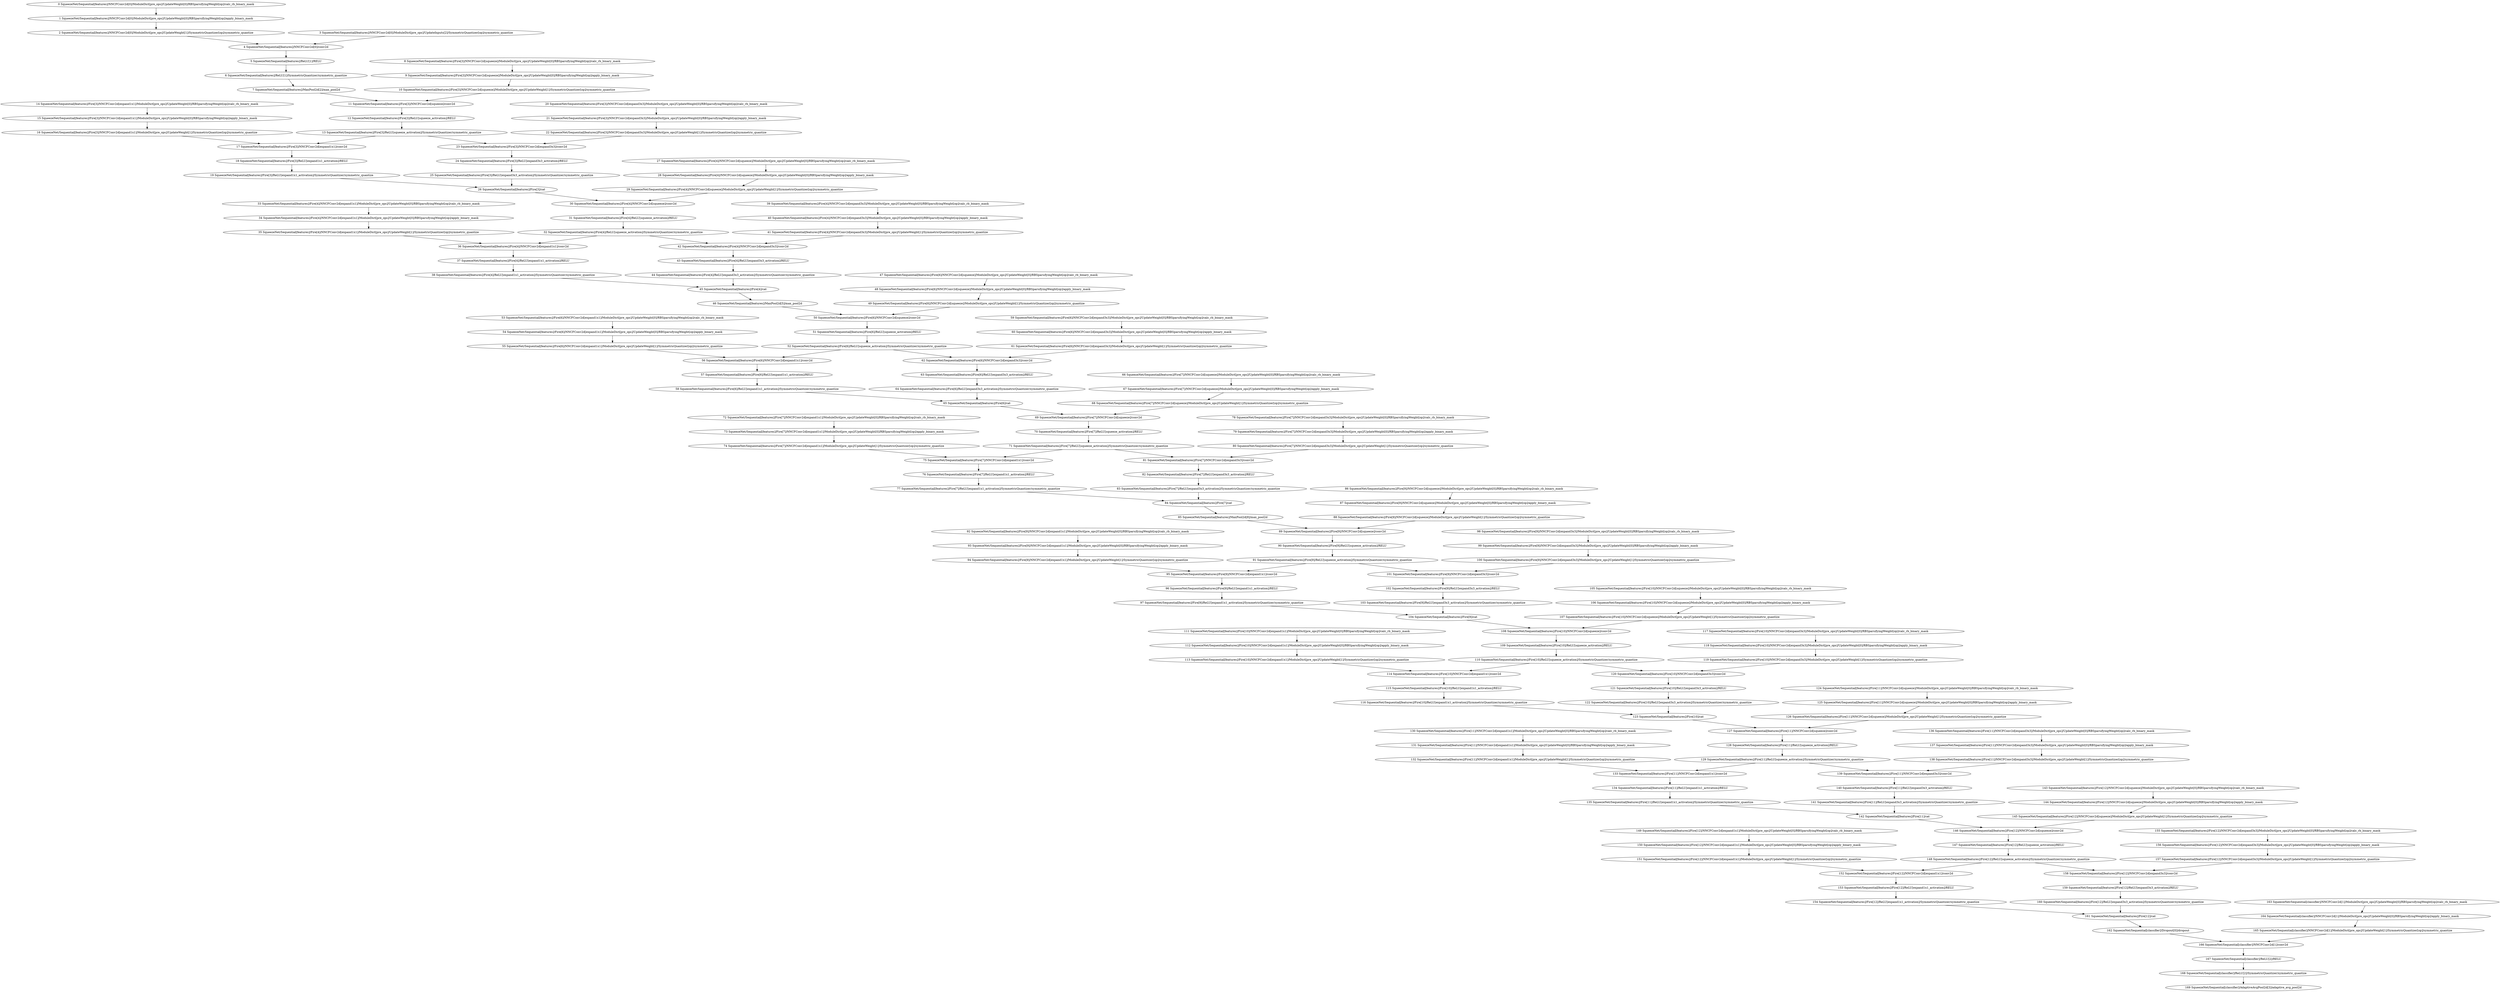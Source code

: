 strict digraph  {
"0 SqueezeNet/Sequential[features]/NNCFConv2d[0]/ModuleDict[pre_ops]/UpdateWeight[0]/RBSparsifyingWeight[op]/calc_rb_binary_mask" [id=0, scope="SqueezeNet/Sequential[features]/NNCFConv2d[0]/ModuleDict[pre_ops]/UpdateWeight[0]/RBSparsifyingWeight[op]", type=calc_rb_binary_mask];
"1 SqueezeNet/Sequential[features]/NNCFConv2d[0]/ModuleDict[pre_ops]/UpdateWeight[0]/RBSparsifyingWeight[op]/apply_binary_mask" [id=1, scope="SqueezeNet/Sequential[features]/NNCFConv2d[0]/ModuleDict[pre_ops]/UpdateWeight[0]/RBSparsifyingWeight[op]", type=apply_binary_mask];
"2 SqueezeNet/Sequential[features]/NNCFConv2d[0]/ModuleDict[pre_ops]/UpdateWeight[1]/SymmetricQuantizer[op]/symmetric_quantize" [id=2, scope="SqueezeNet/Sequential[features]/NNCFConv2d[0]/ModuleDict[pre_ops]/UpdateWeight[1]/SymmetricQuantizer[op]", type=symmetric_quantize];
"3 SqueezeNet/Sequential[features]/NNCFConv2d[0]/ModuleDict[pre_ops]/UpdateInputs[2]/SymmetricQuantizer[op]/symmetric_quantize" [id=3, scope="SqueezeNet/Sequential[features]/NNCFConv2d[0]/ModuleDict[pre_ops]/UpdateInputs[2]/SymmetricQuantizer[op]", type=symmetric_quantize];
"4 SqueezeNet/Sequential[features]/NNCFConv2d[0]/conv2d" [id=4, scope="SqueezeNet/Sequential[features]/NNCFConv2d[0]", type=conv2d];
"5 SqueezeNet/Sequential[features]/ReLU[1]/RELU" [id=5, scope="SqueezeNet/Sequential[features]/ReLU[1]", type=RELU];
"6 SqueezeNet/Sequential[features]/ReLU[1]/SymmetricQuantizer/symmetric_quantize" [id=6, scope="SqueezeNet/Sequential[features]/ReLU[1]/SymmetricQuantizer", type=symmetric_quantize];
"7 SqueezeNet/Sequential[features]/MaxPool2d[2]/max_pool2d" [id=7, scope="SqueezeNet/Sequential[features]/MaxPool2d[2]", type=max_pool2d];
"8 SqueezeNet/Sequential[features]/Fire[3]/NNCFConv2d[squeeze]/ModuleDict[pre_ops]/UpdateWeight[0]/RBSparsifyingWeight[op]/calc_rb_binary_mask" [id=8, scope="SqueezeNet/Sequential[features]/Fire[3]/NNCFConv2d[squeeze]/ModuleDict[pre_ops]/UpdateWeight[0]/RBSparsifyingWeight[op]", type=calc_rb_binary_mask];
"9 SqueezeNet/Sequential[features]/Fire[3]/NNCFConv2d[squeeze]/ModuleDict[pre_ops]/UpdateWeight[0]/RBSparsifyingWeight[op]/apply_binary_mask" [id=9, scope="SqueezeNet/Sequential[features]/Fire[3]/NNCFConv2d[squeeze]/ModuleDict[pre_ops]/UpdateWeight[0]/RBSparsifyingWeight[op]", type=apply_binary_mask];
"10 SqueezeNet/Sequential[features]/Fire[3]/NNCFConv2d[squeeze]/ModuleDict[pre_ops]/UpdateWeight[1]/SymmetricQuantizer[op]/symmetric_quantize" [id=10, scope="SqueezeNet/Sequential[features]/Fire[3]/NNCFConv2d[squeeze]/ModuleDict[pre_ops]/UpdateWeight[1]/SymmetricQuantizer[op]", type=symmetric_quantize];
"11 SqueezeNet/Sequential[features]/Fire[3]/NNCFConv2d[squeeze]/conv2d" [id=11, scope="SqueezeNet/Sequential[features]/Fire[3]/NNCFConv2d[squeeze]", type=conv2d];
"12 SqueezeNet/Sequential[features]/Fire[3]/ReLU[squeeze_activation]/RELU" [id=12, scope="SqueezeNet/Sequential[features]/Fire[3]/ReLU[squeeze_activation]", type=RELU];
"13 SqueezeNet/Sequential[features]/Fire[3]/ReLU[squeeze_activation]/SymmetricQuantizer/symmetric_quantize" [id=13, scope="SqueezeNet/Sequential[features]/Fire[3]/ReLU[squeeze_activation]/SymmetricQuantizer", type=symmetric_quantize];
"14 SqueezeNet/Sequential[features]/Fire[3]/NNCFConv2d[expand1x1]/ModuleDict[pre_ops]/UpdateWeight[0]/RBSparsifyingWeight[op]/calc_rb_binary_mask" [id=14, scope="SqueezeNet/Sequential[features]/Fire[3]/NNCFConv2d[expand1x1]/ModuleDict[pre_ops]/UpdateWeight[0]/RBSparsifyingWeight[op]", type=calc_rb_binary_mask];
"15 SqueezeNet/Sequential[features]/Fire[3]/NNCFConv2d[expand1x1]/ModuleDict[pre_ops]/UpdateWeight[0]/RBSparsifyingWeight[op]/apply_binary_mask" [id=15, scope="SqueezeNet/Sequential[features]/Fire[3]/NNCFConv2d[expand1x1]/ModuleDict[pre_ops]/UpdateWeight[0]/RBSparsifyingWeight[op]", type=apply_binary_mask];
"16 SqueezeNet/Sequential[features]/Fire[3]/NNCFConv2d[expand1x1]/ModuleDict[pre_ops]/UpdateWeight[1]/SymmetricQuantizer[op]/symmetric_quantize" [id=16, scope="SqueezeNet/Sequential[features]/Fire[3]/NNCFConv2d[expand1x1]/ModuleDict[pre_ops]/UpdateWeight[1]/SymmetricQuantizer[op]", type=symmetric_quantize];
"17 SqueezeNet/Sequential[features]/Fire[3]/NNCFConv2d[expand1x1]/conv2d" [id=17, scope="SqueezeNet/Sequential[features]/Fire[3]/NNCFConv2d[expand1x1]", type=conv2d];
"18 SqueezeNet/Sequential[features]/Fire[3]/ReLU[expand1x1_activation]/RELU" [id=18, scope="SqueezeNet/Sequential[features]/Fire[3]/ReLU[expand1x1_activation]", type=RELU];
"19 SqueezeNet/Sequential[features]/Fire[3]/ReLU[expand1x1_activation]/SymmetricQuantizer/symmetric_quantize" [id=19, scope="SqueezeNet/Sequential[features]/Fire[3]/ReLU[expand1x1_activation]/SymmetricQuantizer", type=symmetric_quantize];
"20 SqueezeNet/Sequential[features]/Fire[3]/NNCFConv2d[expand3x3]/ModuleDict[pre_ops]/UpdateWeight[0]/RBSparsifyingWeight[op]/calc_rb_binary_mask" [id=20, scope="SqueezeNet/Sequential[features]/Fire[3]/NNCFConv2d[expand3x3]/ModuleDict[pre_ops]/UpdateWeight[0]/RBSparsifyingWeight[op]", type=calc_rb_binary_mask];
"21 SqueezeNet/Sequential[features]/Fire[3]/NNCFConv2d[expand3x3]/ModuleDict[pre_ops]/UpdateWeight[0]/RBSparsifyingWeight[op]/apply_binary_mask" [id=21, scope="SqueezeNet/Sequential[features]/Fire[3]/NNCFConv2d[expand3x3]/ModuleDict[pre_ops]/UpdateWeight[0]/RBSparsifyingWeight[op]", type=apply_binary_mask];
"22 SqueezeNet/Sequential[features]/Fire[3]/NNCFConv2d[expand3x3]/ModuleDict[pre_ops]/UpdateWeight[1]/SymmetricQuantizer[op]/symmetric_quantize" [id=22, scope="SqueezeNet/Sequential[features]/Fire[3]/NNCFConv2d[expand3x3]/ModuleDict[pre_ops]/UpdateWeight[1]/SymmetricQuantizer[op]", type=symmetric_quantize];
"23 SqueezeNet/Sequential[features]/Fire[3]/NNCFConv2d[expand3x3]/conv2d" [id=23, scope="SqueezeNet/Sequential[features]/Fire[3]/NNCFConv2d[expand3x3]", type=conv2d];
"24 SqueezeNet/Sequential[features]/Fire[3]/ReLU[expand3x3_activation]/RELU" [id=24, scope="SqueezeNet/Sequential[features]/Fire[3]/ReLU[expand3x3_activation]", type=RELU];
"25 SqueezeNet/Sequential[features]/Fire[3]/ReLU[expand3x3_activation]/SymmetricQuantizer/symmetric_quantize" [id=25, scope="SqueezeNet/Sequential[features]/Fire[3]/ReLU[expand3x3_activation]/SymmetricQuantizer", type=symmetric_quantize];
"26 SqueezeNet/Sequential[features]/Fire[3]/cat" [id=26, scope="SqueezeNet/Sequential[features]/Fire[3]", type=cat];
"27 SqueezeNet/Sequential[features]/Fire[4]/NNCFConv2d[squeeze]/ModuleDict[pre_ops]/UpdateWeight[0]/RBSparsifyingWeight[op]/calc_rb_binary_mask" [id=27, scope="SqueezeNet/Sequential[features]/Fire[4]/NNCFConv2d[squeeze]/ModuleDict[pre_ops]/UpdateWeight[0]/RBSparsifyingWeight[op]", type=calc_rb_binary_mask];
"28 SqueezeNet/Sequential[features]/Fire[4]/NNCFConv2d[squeeze]/ModuleDict[pre_ops]/UpdateWeight[0]/RBSparsifyingWeight[op]/apply_binary_mask" [id=28, scope="SqueezeNet/Sequential[features]/Fire[4]/NNCFConv2d[squeeze]/ModuleDict[pre_ops]/UpdateWeight[0]/RBSparsifyingWeight[op]", type=apply_binary_mask];
"29 SqueezeNet/Sequential[features]/Fire[4]/NNCFConv2d[squeeze]/ModuleDict[pre_ops]/UpdateWeight[1]/SymmetricQuantizer[op]/symmetric_quantize" [id=29, scope="SqueezeNet/Sequential[features]/Fire[4]/NNCFConv2d[squeeze]/ModuleDict[pre_ops]/UpdateWeight[1]/SymmetricQuantizer[op]", type=symmetric_quantize];
"30 SqueezeNet/Sequential[features]/Fire[4]/NNCFConv2d[squeeze]/conv2d" [id=30, scope="SqueezeNet/Sequential[features]/Fire[4]/NNCFConv2d[squeeze]", type=conv2d];
"31 SqueezeNet/Sequential[features]/Fire[4]/ReLU[squeeze_activation]/RELU" [id=31, scope="SqueezeNet/Sequential[features]/Fire[4]/ReLU[squeeze_activation]", type=RELU];
"32 SqueezeNet/Sequential[features]/Fire[4]/ReLU[squeeze_activation]/SymmetricQuantizer/symmetric_quantize" [id=32, scope="SqueezeNet/Sequential[features]/Fire[4]/ReLU[squeeze_activation]/SymmetricQuantizer", type=symmetric_quantize];
"33 SqueezeNet/Sequential[features]/Fire[4]/NNCFConv2d[expand1x1]/ModuleDict[pre_ops]/UpdateWeight[0]/RBSparsifyingWeight[op]/calc_rb_binary_mask" [id=33, scope="SqueezeNet/Sequential[features]/Fire[4]/NNCFConv2d[expand1x1]/ModuleDict[pre_ops]/UpdateWeight[0]/RBSparsifyingWeight[op]", type=calc_rb_binary_mask];
"34 SqueezeNet/Sequential[features]/Fire[4]/NNCFConv2d[expand1x1]/ModuleDict[pre_ops]/UpdateWeight[0]/RBSparsifyingWeight[op]/apply_binary_mask" [id=34, scope="SqueezeNet/Sequential[features]/Fire[4]/NNCFConv2d[expand1x1]/ModuleDict[pre_ops]/UpdateWeight[0]/RBSparsifyingWeight[op]", type=apply_binary_mask];
"35 SqueezeNet/Sequential[features]/Fire[4]/NNCFConv2d[expand1x1]/ModuleDict[pre_ops]/UpdateWeight[1]/SymmetricQuantizer[op]/symmetric_quantize" [id=35, scope="SqueezeNet/Sequential[features]/Fire[4]/NNCFConv2d[expand1x1]/ModuleDict[pre_ops]/UpdateWeight[1]/SymmetricQuantizer[op]", type=symmetric_quantize];
"36 SqueezeNet/Sequential[features]/Fire[4]/NNCFConv2d[expand1x1]/conv2d" [id=36, scope="SqueezeNet/Sequential[features]/Fire[4]/NNCFConv2d[expand1x1]", type=conv2d];
"37 SqueezeNet/Sequential[features]/Fire[4]/ReLU[expand1x1_activation]/RELU" [id=37, scope="SqueezeNet/Sequential[features]/Fire[4]/ReLU[expand1x1_activation]", type=RELU];
"38 SqueezeNet/Sequential[features]/Fire[4]/ReLU[expand1x1_activation]/SymmetricQuantizer/symmetric_quantize" [id=38, scope="SqueezeNet/Sequential[features]/Fire[4]/ReLU[expand1x1_activation]/SymmetricQuantizer", type=symmetric_quantize];
"39 SqueezeNet/Sequential[features]/Fire[4]/NNCFConv2d[expand3x3]/ModuleDict[pre_ops]/UpdateWeight[0]/RBSparsifyingWeight[op]/calc_rb_binary_mask" [id=39, scope="SqueezeNet/Sequential[features]/Fire[4]/NNCFConv2d[expand3x3]/ModuleDict[pre_ops]/UpdateWeight[0]/RBSparsifyingWeight[op]", type=calc_rb_binary_mask];
"40 SqueezeNet/Sequential[features]/Fire[4]/NNCFConv2d[expand3x3]/ModuleDict[pre_ops]/UpdateWeight[0]/RBSparsifyingWeight[op]/apply_binary_mask" [id=40, scope="SqueezeNet/Sequential[features]/Fire[4]/NNCFConv2d[expand3x3]/ModuleDict[pre_ops]/UpdateWeight[0]/RBSparsifyingWeight[op]", type=apply_binary_mask];
"41 SqueezeNet/Sequential[features]/Fire[4]/NNCFConv2d[expand3x3]/ModuleDict[pre_ops]/UpdateWeight[1]/SymmetricQuantizer[op]/symmetric_quantize" [id=41, scope="SqueezeNet/Sequential[features]/Fire[4]/NNCFConv2d[expand3x3]/ModuleDict[pre_ops]/UpdateWeight[1]/SymmetricQuantizer[op]", type=symmetric_quantize];
"42 SqueezeNet/Sequential[features]/Fire[4]/NNCFConv2d[expand3x3]/conv2d" [id=42, scope="SqueezeNet/Sequential[features]/Fire[4]/NNCFConv2d[expand3x3]", type=conv2d];
"43 SqueezeNet/Sequential[features]/Fire[4]/ReLU[expand3x3_activation]/RELU" [id=43, scope="SqueezeNet/Sequential[features]/Fire[4]/ReLU[expand3x3_activation]", type=RELU];
"44 SqueezeNet/Sequential[features]/Fire[4]/ReLU[expand3x3_activation]/SymmetricQuantizer/symmetric_quantize" [id=44, scope="SqueezeNet/Sequential[features]/Fire[4]/ReLU[expand3x3_activation]/SymmetricQuantizer", type=symmetric_quantize];
"45 SqueezeNet/Sequential[features]/Fire[4]/cat" [id=45, scope="SqueezeNet/Sequential[features]/Fire[4]", type=cat];
"46 SqueezeNet/Sequential[features]/MaxPool2d[5]/max_pool2d" [id=46, scope="SqueezeNet/Sequential[features]/MaxPool2d[5]", type=max_pool2d];
"47 SqueezeNet/Sequential[features]/Fire[6]/NNCFConv2d[squeeze]/ModuleDict[pre_ops]/UpdateWeight[0]/RBSparsifyingWeight[op]/calc_rb_binary_mask" [id=47, scope="SqueezeNet/Sequential[features]/Fire[6]/NNCFConv2d[squeeze]/ModuleDict[pre_ops]/UpdateWeight[0]/RBSparsifyingWeight[op]", type=calc_rb_binary_mask];
"48 SqueezeNet/Sequential[features]/Fire[6]/NNCFConv2d[squeeze]/ModuleDict[pre_ops]/UpdateWeight[0]/RBSparsifyingWeight[op]/apply_binary_mask" [id=48, scope="SqueezeNet/Sequential[features]/Fire[6]/NNCFConv2d[squeeze]/ModuleDict[pre_ops]/UpdateWeight[0]/RBSparsifyingWeight[op]", type=apply_binary_mask];
"49 SqueezeNet/Sequential[features]/Fire[6]/NNCFConv2d[squeeze]/ModuleDict[pre_ops]/UpdateWeight[1]/SymmetricQuantizer[op]/symmetric_quantize" [id=49, scope="SqueezeNet/Sequential[features]/Fire[6]/NNCFConv2d[squeeze]/ModuleDict[pre_ops]/UpdateWeight[1]/SymmetricQuantizer[op]", type=symmetric_quantize];
"50 SqueezeNet/Sequential[features]/Fire[6]/NNCFConv2d[squeeze]/conv2d" [id=50, scope="SqueezeNet/Sequential[features]/Fire[6]/NNCFConv2d[squeeze]", type=conv2d];
"51 SqueezeNet/Sequential[features]/Fire[6]/ReLU[squeeze_activation]/RELU" [id=51, scope="SqueezeNet/Sequential[features]/Fire[6]/ReLU[squeeze_activation]", type=RELU];
"52 SqueezeNet/Sequential[features]/Fire[6]/ReLU[squeeze_activation]/SymmetricQuantizer/symmetric_quantize" [id=52, scope="SqueezeNet/Sequential[features]/Fire[6]/ReLU[squeeze_activation]/SymmetricQuantizer", type=symmetric_quantize];
"53 SqueezeNet/Sequential[features]/Fire[6]/NNCFConv2d[expand1x1]/ModuleDict[pre_ops]/UpdateWeight[0]/RBSparsifyingWeight[op]/calc_rb_binary_mask" [id=53, scope="SqueezeNet/Sequential[features]/Fire[6]/NNCFConv2d[expand1x1]/ModuleDict[pre_ops]/UpdateWeight[0]/RBSparsifyingWeight[op]", type=calc_rb_binary_mask];
"54 SqueezeNet/Sequential[features]/Fire[6]/NNCFConv2d[expand1x1]/ModuleDict[pre_ops]/UpdateWeight[0]/RBSparsifyingWeight[op]/apply_binary_mask" [id=54, scope="SqueezeNet/Sequential[features]/Fire[6]/NNCFConv2d[expand1x1]/ModuleDict[pre_ops]/UpdateWeight[0]/RBSparsifyingWeight[op]", type=apply_binary_mask];
"55 SqueezeNet/Sequential[features]/Fire[6]/NNCFConv2d[expand1x1]/ModuleDict[pre_ops]/UpdateWeight[1]/SymmetricQuantizer[op]/symmetric_quantize" [id=55, scope="SqueezeNet/Sequential[features]/Fire[6]/NNCFConv2d[expand1x1]/ModuleDict[pre_ops]/UpdateWeight[1]/SymmetricQuantizer[op]", type=symmetric_quantize];
"56 SqueezeNet/Sequential[features]/Fire[6]/NNCFConv2d[expand1x1]/conv2d" [id=56, scope="SqueezeNet/Sequential[features]/Fire[6]/NNCFConv2d[expand1x1]", type=conv2d];
"57 SqueezeNet/Sequential[features]/Fire[6]/ReLU[expand1x1_activation]/RELU" [id=57, scope="SqueezeNet/Sequential[features]/Fire[6]/ReLU[expand1x1_activation]", type=RELU];
"58 SqueezeNet/Sequential[features]/Fire[6]/ReLU[expand1x1_activation]/SymmetricQuantizer/symmetric_quantize" [id=58, scope="SqueezeNet/Sequential[features]/Fire[6]/ReLU[expand1x1_activation]/SymmetricQuantizer", type=symmetric_quantize];
"59 SqueezeNet/Sequential[features]/Fire[6]/NNCFConv2d[expand3x3]/ModuleDict[pre_ops]/UpdateWeight[0]/RBSparsifyingWeight[op]/calc_rb_binary_mask" [id=59, scope="SqueezeNet/Sequential[features]/Fire[6]/NNCFConv2d[expand3x3]/ModuleDict[pre_ops]/UpdateWeight[0]/RBSparsifyingWeight[op]", type=calc_rb_binary_mask];
"60 SqueezeNet/Sequential[features]/Fire[6]/NNCFConv2d[expand3x3]/ModuleDict[pre_ops]/UpdateWeight[0]/RBSparsifyingWeight[op]/apply_binary_mask" [id=60, scope="SqueezeNet/Sequential[features]/Fire[6]/NNCFConv2d[expand3x3]/ModuleDict[pre_ops]/UpdateWeight[0]/RBSparsifyingWeight[op]", type=apply_binary_mask];
"61 SqueezeNet/Sequential[features]/Fire[6]/NNCFConv2d[expand3x3]/ModuleDict[pre_ops]/UpdateWeight[1]/SymmetricQuantizer[op]/symmetric_quantize" [id=61, scope="SqueezeNet/Sequential[features]/Fire[6]/NNCFConv2d[expand3x3]/ModuleDict[pre_ops]/UpdateWeight[1]/SymmetricQuantizer[op]", type=symmetric_quantize];
"62 SqueezeNet/Sequential[features]/Fire[6]/NNCFConv2d[expand3x3]/conv2d" [id=62, scope="SqueezeNet/Sequential[features]/Fire[6]/NNCFConv2d[expand3x3]", type=conv2d];
"63 SqueezeNet/Sequential[features]/Fire[6]/ReLU[expand3x3_activation]/RELU" [id=63, scope="SqueezeNet/Sequential[features]/Fire[6]/ReLU[expand3x3_activation]", type=RELU];
"64 SqueezeNet/Sequential[features]/Fire[6]/ReLU[expand3x3_activation]/SymmetricQuantizer/symmetric_quantize" [id=64, scope="SqueezeNet/Sequential[features]/Fire[6]/ReLU[expand3x3_activation]/SymmetricQuantizer", type=symmetric_quantize];
"65 SqueezeNet/Sequential[features]/Fire[6]/cat" [id=65, scope="SqueezeNet/Sequential[features]/Fire[6]", type=cat];
"66 SqueezeNet/Sequential[features]/Fire[7]/NNCFConv2d[squeeze]/ModuleDict[pre_ops]/UpdateWeight[0]/RBSparsifyingWeight[op]/calc_rb_binary_mask" [id=66, scope="SqueezeNet/Sequential[features]/Fire[7]/NNCFConv2d[squeeze]/ModuleDict[pre_ops]/UpdateWeight[0]/RBSparsifyingWeight[op]", type=calc_rb_binary_mask];
"67 SqueezeNet/Sequential[features]/Fire[7]/NNCFConv2d[squeeze]/ModuleDict[pre_ops]/UpdateWeight[0]/RBSparsifyingWeight[op]/apply_binary_mask" [id=67, scope="SqueezeNet/Sequential[features]/Fire[7]/NNCFConv2d[squeeze]/ModuleDict[pre_ops]/UpdateWeight[0]/RBSparsifyingWeight[op]", type=apply_binary_mask];
"68 SqueezeNet/Sequential[features]/Fire[7]/NNCFConv2d[squeeze]/ModuleDict[pre_ops]/UpdateWeight[1]/SymmetricQuantizer[op]/symmetric_quantize" [id=68, scope="SqueezeNet/Sequential[features]/Fire[7]/NNCFConv2d[squeeze]/ModuleDict[pre_ops]/UpdateWeight[1]/SymmetricQuantizer[op]", type=symmetric_quantize];
"69 SqueezeNet/Sequential[features]/Fire[7]/NNCFConv2d[squeeze]/conv2d" [id=69, scope="SqueezeNet/Sequential[features]/Fire[7]/NNCFConv2d[squeeze]", type=conv2d];
"70 SqueezeNet/Sequential[features]/Fire[7]/ReLU[squeeze_activation]/RELU" [id=70, scope="SqueezeNet/Sequential[features]/Fire[7]/ReLU[squeeze_activation]", type=RELU];
"71 SqueezeNet/Sequential[features]/Fire[7]/ReLU[squeeze_activation]/SymmetricQuantizer/symmetric_quantize" [id=71, scope="SqueezeNet/Sequential[features]/Fire[7]/ReLU[squeeze_activation]/SymmetricQuantizer", type=symmetric_quantize];
"72 SqueezeNet/Sequential[features]/Fire[7]/NNCFConv2d[expand1x1]/ModuleDict[pre_ops]/UpdateWeight[0]/RBSparsifyingWeight[op]/calc_rb_binary_mask" [id=72, scope="SqueezeNet/Sequential[features]/Fire[7]/NNCFConv2d[expand1x1]/ModuleDict[pre_ops]/UpdateWeight[0]/RBSparsifyingWeight[op]", type=calc_rb_binary_mask];
"73 SqueezeNet/Sequential[features]/Fire[7]/NNCFConv2d[expand1x1]/ModuleDict[pre_ops]/UpdateWeight[0]/RBSparsifyingWeight[op]/apply_binary_mask" [id=73, scope="SqueezeNet/Sequential[features]/Fire[7]/NNCFConv2d[expand1x1]/ModuleDict[pre_ops]/UpdateWeight[0]/RBSparsifyingWeight[op]", type=apply_binary_mask];
"74 SqueezeNet/Sequential[features]/Fire[7]/NNCFConv2d[expand1x1]/ModuleDict[pre_ops]/UpdateWeight[1]/SymmetricQuantizer[op]/symmetric_quantize" [id=74, scope="SqueezeNet/Sequential[features]/Fire[7]/NNCFConv2d[expand1x1]/ModuleDict[pre_ops]/UpdateWeight[1]/SymmetricQuantizer[op]", type=symmetric_quantize];
"75 SqueezeNet/Sequential[features]/Fire[7]/NNCFConv2d[expand1x1]/conv2d" [id=75, scope="SqueezeNet/Sequential[features]/Fire[7]/NNCFConv2d[expand1x1]", type=conv2d];
"76 SqueezeNet/Sequential[features]/Fire[7]/ReLU[expand1x1_activation]/RELU" [id=76, scope="SqueezeNet/Sequential[features]/Fire[7]/ReLU[expand1x1_activation]", type=RELU];
"77 SqueezeNet/Sequential[features]/Fire[7]/ReLU[expand1x1_activation]/SymmetricQuantizer/symmetric_quantize" [id=77, scope="SqueezeNet/Sequential[features]/Fire[7]/ReLU[expand1x1_activation]/SymmetricQuantizer", type=symmetric_quantize];
"78 SqueezeNet/Sequential[features]/Fire[7]/NNCFConv2d[expand3x3]/ModuleDict[pre_ops]/UpdateWeight[0]/RBSparsifyingWeight[op]/calc_rb_binary_mask" [id=78, scope="SqueezeNet/Sequential[features]/Fire[7]/NNCFConv2d[expand3x3]/ModuleDict[pre_ops]/UpdateWeight[0]/RBSparsifyingWeight[op]", type=calc_rb_binary_mask];
"79 SqueezeNet/Sequential[features]/Fire[7]/NNCFConv2d[expand3x3]/ModuleDict[pre_ops]/UpdateWeight[0]/RBSparsifyingWeight[op]/apply_binary_mask" [id=79, scope="SqueezeNet/Sequential[features]/Fire[7]/NNCFConv2d[expand3x3]/ModuleDict[pre_ops]/UpdateWeight[0]/RBSparsifyingWeight[op]", type=apply_binary_mask];
"80 SqueezeNet/Sequential[features]/Fire[7]/NNCFConv2d[expand3x3]/ModuleDict[pre_ops]/UpdateWeight[1]/SymmetricQuantizer[op]/symmetric_quantize" [id=80, scope="SqueezeNet/Sequential[features]/Fire[7]/NNCFConv2d[expand3x3]/ModuleDict[pre_ops]/UpdateWeight[1]/SymmetricQuantizer[op]", type=symmetric_quantize];
"81 SqueezeNet/Sequential[features]/Fire[7]/NNCFConv2d[expand3x3]/conv2d" [id=81, scope="SqueezeNet/Sequential[features]/Fire[7]/NNCFConv2d[expand3x3]", type=conv2d];
"82 SqueezeNet/Sequential[features]/Fire[7]/ReLU[expand3x3_activation]/RELU" [id=82, scope="SqueezeNet/Sequential[features]/Fire[7]/ReLU[expand3x3_activation]", type=RELU];
"83 SqueezeNet/Sequential[features]/Fire[7]/ReLU[expand3x3_activation]/SymmetricQuantizer/symmetric_quantize" [id=83, scope="SqueezeNet/Sequential[features]/Fire[7]/ReLU[expand3x3_activation]/SymmetricQuantizer", type=symmetric_quantize];
"84 SqueezeNet/Sequential[features]/Fire[7]/cat" [id=84, scope="SqueezeNet/Sequential[features]/Fire[7]", type=cat];
"85 SqueezeNet/Sequential[features]/MaxPool2d[8]/max_pool2d" [id=85, scope="SqueezeNet/Sequential[features]/MaxPool2d[8]", type=max_pool2d];
"86 SqueezeNet/Sequential[features]/Fire[9]/NNCFConv2d[squeeze]/ModuleDict[pre_ops]/UpdateWeight[0]/RBSparsifyingWeight[op]/calc_rb_binary_mask" [id=86, scope="SqueezeNet/Sequential[features]/Fire[9]/NNCFConv2d[squeeze]/ModuleDict[pre_ops]/UpdateWeight[0]/RBSparsifyingWeight[op]", type=calc_rb_binary_mask];
"87 SqueezeNet/Sequential[features]/Fire[9]/NNCFConv2d[squeeze]/ModuleDict[pre_ops]/UpdateWeight[0]/RBSparsifyingWeight[op]/apply_binary_mask" [id=87, scope="SqueezeNet/Sequential[features]/Fire[9]/NNCFConv2d[squeeze]/ModuleDict[pre_ops]/UpdateWeight[0]/RBSparsifyingWeight[op]", type=apply_binary_mask];
"88 SqueezeNet/Sequential[features]/Fire[9]/NNCFConv2d[squeeze]/ModuleDict[pre_ops]/UpdateWeight[1]/SymmetricQuantizer[op]/symmetric_quantize" [id=88, scope="SqueezeNet/Sequential[features]/Fire[9]/NNCFConv2d[squeeze]/ModuleDict[pre_ops]/UpdateWeight[1]/SymmetricQuantizer[op]", type=symmetric_quantize];
"89 SqueezeNet/Sequential[features]/Fire[9]/NNCFConv2d[squeeze]/conv2d" [id=89, scope="SqueezeNet/Sequential[features]/Fire[9]/NNCFConv2d[squeeze]", type=conv2d];
"90 SqueezeNet/Sequential[features]/Fire[9]/ReLU[squeeze_activation]/RELU" [id=90, scope="SqueezeNet/Sequential[features]/Fire[9]/ReLU[squeeze_activation]", type=RELU];
"91 SqueezeNet/Sequential[features]/Fire[9]/ReLU[squeeze_activation]/SymmetricQuantizer/symmetric_quantize" [id=91, scope="SqueezeNet/Sequential[features]/Fire[9]/ReLU[squeeze_activation]/SymmetricQuantizer", type=symmetric_quantize];
"92 SqueezeNet/Sequential[features]/Fire[9]/NNCFConv2d[expand1x1]/ModuleDict[pre_ops]/UpdateWeight[0]/RBSparsifyingWeight[op]/calc_rb_binary_mask" [id=92, scope="SqueezeNet/Sequential[features]/Fire[9]/NNCFConv2d[expand1x1]/ModuleDict[pre_ops]/UpdateWeight[0]/RBSparsifyingWeight[op]", type=calc_rb_binary_mask];
"93 SqueezeNet/Sequential[features]/Fire[9]/NNCFConv2d[expand1x1]/ModuleDict[pre_ops]/UpdateWeight[0]/RBSparsifyingWeight[op]/apply_binary_mask" [id=93, scope="SqueezeNet/Sequential[features]/Fire[9]/NNCFConv2d[expand1x1]/ModuleDict[pre_ops]/UpdateWeight[0]/RBSparsifyingWeight[op]", type=apply_binary_mask];
"94 SqueezeNet/Sequential[features]/Fire[9]/NNCFConv2d[expand1x1]/ModuleDict[pre_ops]/UpdateWeight[1]/SymmetricQuantizer[op]/symmetric_quantize" [id=94, scope="SqueezeNet/Sequential[features]/Fire[9]/NNCFConv2d[expand1x1]/ModuleDict[pre_ops]/UpdateWeight[1]/SymmetricQuantizer[op]", type=symmetric_quantize];
"95 SqueezeNet/Sequential[features]/Fire[9]/NNCFConv2d[expand1x1]/conv2d" [id=95, scope="SqueezeNet/Sequential[features]/Fire[9]/NNCFConv2d[expand1x1]", type=conv2d];
"96 SqueezeNet/Sequential[features]/Fire[9]/ReLU[expand1x1_activation]/RELU" [id=96, scope="SqueezeNet/Sequential[features]/Fire[9]/ReLU[expand1x1_activation]", type=RELU];
"97 SqueezeNet/Sequential[features]/Fire[9]/ReLU[expand1x1_activation]/SymmetricQuantizer/symmetric_quantize" [id=97, scope="SqueezeNet/Sequential[features]/Fire[9]/ReLU[expand1x1_activation]/SymmetricQuantizer", type=symmetric_quantize];
"98 SqueezeNet/Sequential[features]/Fire[9]/NNCFConv2d[expand3x3]/ModuleDict[pre_ops]/UpdateWeight[0]/RBSparsifyingWeight[op]/calc_rb_binary_mask" [id=98, scope="SqueezeNet/Sequential[features]/Fire[9]/NNCFConv2d[expand3x3]/ModuleDict[pre_ops]/UpdateWeight[0]/RBSparsifyingWeight[op]", type=calc_rb_binary_mask];
"99 SqueezeNet/Sequential[features]/Fire[9]/NNCFConv2d[expand3x3]/ModuleDict[pre_ops]/UpdateWeight[0]/RBSparsifyingWeight[op]/apply_binary_mask" [id=99, scope="SqueezeNet/Sequential[features]/Fire[9]/NNCFConv2d[expand3x3]/ModuleDict[pre_ops]/UpdateWeight[0]/RBSparsifyingWeight[op]", type=apply_binary_mask];
"100 SqueezeNet/Sequential[features]/Fire[9]/NNCFConv2d[expand3x3]/ModuleDict[pre_ops]/UpdateWeight[1]/SymmetricQuantizer[op]/symmetric_quantize" [id=100, scope="SqueezeNet/Sequential[features]/Fire[9]/NNCFConv2d[expand3x3]/ModuleDict[pre_ops]/UpdateWeight[1]/SymmetricQuantizer[op]", type=symmetric_quantize];
"101 SqueezeNet/Sequential[features]/Fire[9]/NNCFConv2d[expand3x3]/conv2d" [id=101, scope="SqueezeNet/Sequential[features]/Fire[9]/NNCFConv2d[expand3x3]", type=conv2d];
"102 SqueezeNet/Sequential[features]/Fire[9]/ReLU[expand3x3_activation]/RELU" [id=102, scope="SqueezeNet/Sequential[features]/Fire[9]/ReLU[expand3x3_activation]", type=RELU];
"103 SqueezeNet/Sequential[features]/Fire[9]/ReLU[expand3x3_activation]/SymmetricQuantizer/symmetric_quantize" [id=103, scope="SqueezeNet/Sequential[features]/Fire[9]/ReLU[expand3x3_activation]/SymmetricQuantizer", type=symmetric_quantize];
"104 SqueezeNet/Sequential[features]/Fire[9]/cat" [id=104, scope="SqueezeNet/Sequential[features]/Fire[9]", type=cat];
"105 SqueezeNet/Sequential[features]/Fire[10]/NNCFConv2d[squeeze]/ModuleDict[pre_ops]/UpdateWeight[0]/RBSparsifyingWeight[op]/calc_rb_binary_mask" [id=105, scope="SqueezeNet/Sequential[features]/Fire[10]/NNCFConv2d[squeeze]/ModuleDict[pre_ops]/UpdateWeight[0]/RBSparsifyingWeight[op]", type=calc_rb_binary_mask];
"106 SqueezeNet/Sequential[features]/Fire[10]/NNCFConv2d[squeeze]/ModuleDict[pre_ops]/UpdateWeight[0]/RBSparsifyingWeight[op]/apply_binary_mask" [id=106, scope="SqueezeNet/Sequential[features]/Fire[10]/NNCFConv2d[squeeze]/ModuleDict[pre_ops]/UpdateWeight[0]/RBSparsifyingWeight[op]", type=apply_binary_mask];
"107 SqueezeNet/Sequential[features]/Fire[10]/NNCFConv2d[squeeze]/ModuleDict[pre_ops]/UpdateWeight[1]/SymmetricQuantizer[op]/symmetric_quantize" [id=107, scope="SqueezeNet/Sequential[features]/Fire[10]/NNCFConv2d[squeeze]/ModuleDict[pre_ops]/UpdateWeight[1]/SymmetricQuantizer[op]", type=symmetric_quantize];
"108 SqueezeNet/Sequential[features]/Fire[10]/NNCFConv2d[squeeze]/conv2d" [id=108, scope="SqueezeNet/Sequential[features]/Fire[10]/NNCFConv2d[squeeze]", type=conv2d];
"109 SqueezeNet/Sequential[features]/Fire[10]/ReLU[squeeze_activation]/RELU" [id=109, scope="SqueezeNet/Sequential[features]/Fire[10]/ReLU[squeeze_activation]", type=RELU];
"110 SqueezeNet/Sequential[features]/Fire[10]/ReLU[squeeze_activation]/SymmetricQuantizer/symmetric_quantize" [id=110, scope="SqueezeNet/Sequential[features]/Fire[10]/ReLU[squeeze_activation]/SymmetricQuantizer", type=symmetric_quantize];
"111 SqueezeNet/Sequential[features]/Fire[10]/NNCFConv2d[expand1x1]/ModuleDict[pre_ops]/UpdateWeight[0]/RBSparsifyingWeight[op]/calc_rb_binary_mask" [id=111, scope="SqueezeNet/Sequential[features]/Fire[10]/NNCFConv2d[expand1x1]/ModuleDict[pre_ops]/UpdateWeight[0]/RBSparsifyingWeight[op]", type=calc_rb_binary_mask];
"112 SqueezeNet/Sequential[features]/Fire[10]/NNCFConv2d[expand1x1]/ModuleDict[pre_ops]/UpdateWeight[0]/RBSparsifyingWeight[op]/apply_binary_mask" [id=112, scope="SqueezeNet/Sequential[features]/Fire[10]/NNCFConv2d[expand1x1]/ModuleDict[pre_ops]/UpdateWeight[0]/RBSparsifyingWeight[op]", type=apply_binary_mask];
"113 SqueezeNet/Sequential[features]/Fire[10]/NNCFConv2d[expand1x1]/ModuleDict[pre_ops]/UpdateWeight[1]/SymmetricQuantizer[op]/symmetric_quantize" [id=113, scope="SqueezeNet/Sequential[features]/Fire[10]/NNCFConv2d[expand1x1]/ModuleDict[pre_ops]/UpdateWeight[1]/SymmetricQuantizer[op]", type=symmetric_quantize];
"114 SqueezeNet/Sequential[features]/Fire[10]/NNCFConv2d[expand1x1]/conv2d" [id=114, scope="SqueezeNet/Sequential[features]/Fire[10]/NNCFConv2d[expand1x1]", type=conv2d];
"115 SqueezeNet/Sequential[features]/Fire[10]/ReLU[expand1x1_activation]/RELU" [id=115, scope="SqueezeNet/Sequential[features]/Fire[10]/ReLU[expand1x1_activation]", type=RELU];
"116 SqueezeNet/Sequential[features]/Fire[10]/ReLU[expand1x1_activation]/SymmetricQuantizer/symmetric_quantize" [id=116, scope="SqueezeNet/Sequential[features]/Fire[10]/ReLU[expand1x1_activation]/SymmetricQuantizer", type=symmetric_quantize];
"117 SqueezeNet/Sequential[features]/Fire[10]/NNCFConv2d[expand3x3]/ModuleDict[pre_ops]/UpdateWeight[0]/RBSparsifyingWeight[op]/calc_rb_binary_mask" [id=117, scope="SqueezeNet/Sequential[features]/Fire[10]/NNCFConv2d[expand3x3]/ModuleDict[pre_ops]/UpdateWeight[0]/RBSparsifyingWeight[op]", type=calc_rb_binary_mask];
"118 SqueezeNet/Sequential[features]/Fire[10]/NNCFConv2d[expand3x3]/ModuleDict[pre_ops]/UpdateWeight[0]/RBSparsifyingWeight[op]/apply_binary_mask" [id=118, scope="SqueezeNet/Sequential[features]/Fire[10]/NNCFConv2d[expand3x3]/ModuleDict[pre_ops]/UpdateWeight[0]/RBSparsifyingWeight[op]", type=apply_binary_mask];
"119 SqueezeNet/Sequential[features]/Fire[10]/NNCFConv2d[expand3x3]/ModuleDict[pre_ops]/UpdateWeight[1]/SymmetricQuantizer[op]/symmetric_quantize" [id=119, scope="SqueezeNet/Sequential[features]/Fire[10]/NNCFConv2d[expand3x3]/ModuleDict[pre_ops]/UpdateWeight[1]/SymmetricQuantizer[op]", type=symmetric_quantize];
"120 SqueezeNet/Sequential[features]/Fire[10]/NNCFConv2d[expand3x3]/conv2d" [id=120, scope="SqueezeNet/Sequential[features]/Fire[10]/NNCFConv2d[expand3x3]", type=conv2d];
"121 SqueezeNet/Sequential[features]/Fire[10]/ReLU[expand3x3_activation]/RELU" [id=121, scope="SqueezeNet/Sequential[features]/Fire[10]/ReLU[expand3x3_activation]", type=RELU];
"122 SqueezeNet/Sequential[features]/Fire[10]/ReLU[expand3x3_activation]/SymmetricQuantizer/symmetric_quantize" [id=122, scope="SqueezeNet/Sequential[features]/Fire[10]/ReLU[expand3x3_activation]/SymmetricQuantizer", type=symmetric_quantize];
"123 SqueezeNet/Sequential[features]/Fire[10]/cat" [id=123, scope="SqueezeNet/Sequential[features]/Fire[10]", type=cat];
"124 SqueezeNet/Sequential[features]/Fire[11]/NNCFConv2d[squeeze]/ModuleDict[pre_ops]/UpdateWeight[0]/RBSparsifyingWeight[op]/calc_rb_binary_mask" [id=124, scope="SqueezeNet/Sequential[features]/Fire[11]/NNCFConv2d[squeeze]/ModuleDict[pre_ops]/UpdateWeight[0]/RBSparsifyingWeight[op]", type=calc_rb_binary_mask];
"125 SqueezeNet/Sequential[features]/Fire[11]/NNCFConv2d[squeeze]/ModuleDict[pre_ops]/UpdateWeight[0]/RBSparsifyingWeight[op]/apply_binary_mask" [id=125, scope="SqueezeNet/Sequential[features]/Fire[11]/NNCFConv2d[squeeze]/ModuleDict[pre_ops]/UpdateWeight[0]/RBSparsifyingWeight[op]", type=apply_binary_mask];
"126 SqueezeNet/Sequential[features]/Fire[11]/NNCFConv2d[squeeze]/ModuleDict[pre_ops]/UpdateWeight[1]/SymmetricQuantizer[op]/symmetric_quantize" [id=126, scope="SqueezeNet/Sequential[features]/Fire[11]/NNCFConv2d[squeeze]/ModuleDict[pre_ops]/UpdateWeight[1]/SymmetricQuantizer[op]", type=symmetric_quantize];
"127 SqueezeNet/Sequential[features]/Fire[11]/NNCFConv2d[squeeze]/conv2d" [id=127, scope="SqueezeNet/Sequential[features]/Fire[11]/NNCFConv2d[squeeze]", type=conv2d];
"128 SqueezeNet/Sequential[features]/Fire[11]/ReLU[squeeze_activation]/RELU" [id=128, scope="SqueezeNet/Sequential[features]/Fire[11]/ReLU[squeeze_activation]", type=RELU];
"129 SqueezeNet/Sequential[features]/Fire[11]/ReLU[squeeze_activation]/SymmetricQuantizer/symmetric_quantize" [id=129, scope="SqueezeNet/Sequential[features]/Fire[11]/ReLU[squeeze_activation]/SymmetricQuantizer", type=symmetric_quantize];
"130 SqueezeNet/Sequential[features]/Fire[11]/NNCFConv2d[expand1x1]/ModuleDict[pre_ops]/UpdateWeight[0]/RBSparsifyingWeight[op]/calc_rb_binary_mask" [id=130, scope="SqueezeNet/Sequential[features]/Fire[11]/NNCFConv2d[expand1x1]/ModuleDict[pre_ops]/UpdateWeight[0]/RBSparsifyingWeight[op]", type=calc_rb_binary_mask];
"131 SqueezeNet/Sequential[features]/Fire[11]/NNCFConv2d[expand1x1]/ModuleDict[pre_ops]/UpdateWeight[0]/RBSparsifyingWeight[op]/apply_binary_mask" [id=131, scope="SqueezeNet/Sequential[features]/Fire[11]/NNCFConv2d[expand1x1]/ModuleDict[pre_ops]/UpdateWeight[0]/RBSparsifyingWeight[op]", type=apply_binary_mask];
"132 SqueezeNet/Sequential[features]/Fire[11]/NNCFConv2d[expand1x1]/ModuleDict[pre_ops]/UpdateWeight[1]/SymmetricQuantizer[op]/symmetric_quantize" [id=132, scope="SqueezeNet/Sequential[features]/Fire[11]/NNCFConv2d[expand1x1]/ModuleDict[pre_ops]/UpdateWeight[1]/SymmetricQuantizer[op]", type=symmetric_quantize];
"133 SqueezeNet/Sequential[features]/Fire[11]/NNCFConv2d[expand1x1]/conv2d" [id=133, scope="SqueezeNet/Sequential[features]/Fire[11]/NNCFConv2d[expand1x1]", type=conv2d];
"134 SqueezeNet/Sequential[features]/Fire[11]/ReLU[expand1x1_activation]/RELU" [id=134, scope="SqueezeNet/Sequential[features]/Fire[11]/ReLU[expand1x1_activation]", type=RELU];
"135 SqueezeNet/Sequential[features]/Fire[11]/ReLU[expand1x1_activation]/SymmetricQuantizer/symmetric_quantize" [id=135, scope="SqueezeNet/Sequential[features]/Fire[11]/ReLU[expand1x1_activation]/SymmetricQuantizer", type=symmetric_quantize];
"136 SqueezeNet/Sequential[features]/Fire[11]/NNCFConv2d[expand3x3]/ModuleDict[pre_ops]/UpdateWeight[0]/RBSparsifyingWeight[op]/calc_rb_binary_mask" [id=136, scope="SqueezeNet/Sequential[features]/Fire[11]/NNCFConv2d[expand3x3]/ModuleDict[pre_ops]/UpdateWeight[0]/RBSparsifyingWeight[op]", type=calc_rb_binary_mask];
"137 SqueezeNet/Sequential[features]/Fire[11]/NNCFConv2d[expand3x3]/ModuleDict[pre_ops]/UpdateWeight[0]/RBSparsifyingWeight[op]/apply_binary_mask" [id=137, scope="SqueezeNet/Sequential[features]/Fire[11]/NNCFConv2d[expand3x3]/ModuleDict[pre_ops]/UpdateWeight[0]/RBSparsifyingWeight[op]", type=apply_binary_mask];
"138 SqueezeNet/Sequential[features]/Fire[11]/NNCFConv2d[expand3x3]/ModuleDict[pre_ops]/UpdateWeight[1]/SymmetricQuantizer[op]/symmetric_quantize" [id=138, scope="SqueezeNet/Sequential[features]/Fire[11]/NNCFConv2d[expand3x3]/ModuleDict[pre_ops]/UpdateWeight[1]/SymmetricQuantizer[op]", type=symmetric_quantize];
"139 SqueezeNet/Sequential[features]/Fire[11]/NNCFConv2d[expand3x3]/conv2d" [id=139, scope="SqueezeNet/Sequential[features]/Fire[11]/NNCFConv2d[expand3x3]", type=conv2d];
"140 SqueezeNet/Sequential[features]/Fire[11]/ReLU[expand3x3_activation]/RELU" [id=140, scope="SqueezeNet/Sequential[features]/Fire[11]/ReLU[expand3x3_activation]", type=RELU];
"141 SqueezeNet/Sequential[features]/Fire[11]/ReLU[expand3x3_activation]/SymmetricQuantizer/symmetric_quantize" [id=141, scope="SqueezeNet/Sequential[features]/Fire[11]/ReLU[expand3x3_activation]/SymmetricQuantizer", type=symmetric_quantize];
"142 SqueezeNet/Sequential[features]/Fire[11]/cat" [id=142, scope="SqueezeNet/Sequential[features]/Fire[11]", type=cat];
"143 SqueezeNet/Sequential[features]/Fire[12]/NNCFConv2d[squeeze]/ModuleDict[pre_ops]/UpdateWeight[0]/RBSparsifyingWeight[op]/calc_rb_binary_mask" [id=143, scope="SqueezeNet/Sequential[features]/Fire[12]/NNCFConv2d[squeeze]/ModuleDict[pre_ops]/UpdateWeight[0]/RBSparsifyingWeight[op]", type=calc_rb_binary_mask];
"144 SqueezeNet/Sequential[features]/Fire[12]/NNCFConv2d[squeeze]/ModuleDict[pre_ops]/UpdateWeight[0]/RBSparsifyingWeight[op]/apply_binary_mask" [id=144, scope="SqueezeNet/Sequential[features]/Fire[12]/NNCFConv2d[squeeze]/ModuleDict[pre_ops]/UpdateWeight[0]/RBSparsifyingWeight[op]", type=apply_binary_mask];
"145 SqueezeNet/Sequential[features]/Fire[12]/NNCFConv2d[squeeze]/ModuleDict[pre_ops]/UpdateWeight[1]/SymmetricQuantizer[op]/symmetric_quantize" [id=145, scope="SqueezeNet/Sequential[features]/Fire[12]/NNCFConv2d[squeeze]/ModuleDict[pre_ops]/UpdateWeight[1]/SymmetricQuantizer[op]", type=symmetric_quantize];
"146 SqueezeNet/Sequential[features]/Fire[12]/NNCFConv2d[squeeze]/conv2d" [id=146, scope="SqueezeNet/Sequential[features]/Fire[12]/NNCFConv2d[squeeze]", type=conv2d];
"147 SqueezeNet/Sequential[features]/Fire[12]/ReLU[squeeze_activation]/RELU" [id=147, scope="SqueezeNet/Sequential[features]/Fire[12]/ReLU[squeeze_activation]", type=RELU];
"148 SqueezeNet/Sequential[features]/Fire[12]/ReLU[squeeze_activation]/SymmetricQuantizer/symmetric_quantize" [id=148, scope="SqueezeNet/Sequential[features]/Fire[12]/ReLU[squeeze_activation]/SymmetricQuantizer", type=symmetric_quantize];
"149 SqueezeNet/Sequential[features]/Fire[12]/NNCFConv2d[expand1x1]/ModuleDict[pre_ops]/UpdateWeight[0]/RBSparsifyingWeight[op]/calc_rb_binary_mask" [id=149, scope="SqueezeNet/Sequential[features]/Fire[12]/NNCFConv2d[expand1x1]/ModuleDict[pre_ops]/UpdateWeight[0]/RBSparsifyingWeight[op]", type=calc_rb_binary_mask];
"150 SqueezeNet/Sequential[features]/Fire[12]/NNCFConv2d[expand1x1]/ModuleDict[pre_ops]/UpdateWeight[0]/RBSparsifyingWeight[op]/apply_binary_mask" [id=150, scope="SqueezeNet/Sequential[features]/Fire[12]/NNCFConv2d[expand1x1]/ModuleDict[pre_ops]/UpdateWeight[0]/RBSparsifyingWeight[op]", type=apply_binary_mask];
"151 SqueezeNet/Sequential[features]/Fire[12]/NNCFConv2d[expand1x1]/ModuleDict[pre_ops]/UpdateWeight[1]/SymmetricQuantizer[op]/symmetric_quantize" [id=151, scope="SqueezeNet/Sequential[features]/Fire[12]/NNCFConv2d[expand1x1]/ModuleDict[pre_ops]/UpdateWeight[1]/SymmetricQuantizer[op]", type=symmetric_quantize];
"152 SqueezeNet/Sequential[features]/Fire[12]/NNCFConv2d[expand1x1]/conv2d" [id=152, scope="SqueezeNet/Sequential[features]/Fire[12]/NNCFConv2d[expand1x1]", type=conv2d];
"153 SqueezeNet/Sequential[features]/Fire[12]/ReLU[expand1x1_activation]/RELU" [id=153, scope="SqueezeNet/Sequential[features]/Fire[12]/ReLU[expand1x1_activation]", type=RELU];
"154 SqueezeNet/Sequential[features]/Fire[12]/ReLU[expand1x1_activation]/SymmetricQuantizer/symmetric_quantize" [id=154, scope="SqueezeNet/Sequential[features]/Fire[12]/ReLU[expand1x1_activation]/SymmetricQuantizer", type=symmetric_quantize];
"155 SqueezeNet/Sequential[features]/Fire[12]/NNCFConv2d[expand3x3]/ModuleDict[pre_ops]/UpdateWeight[0]/RBSparsifyingWeight[op]/calc_rb_binary_mask" [id=155, scope="SqueezeNet/Sequential[features]/Fire[12]/NNCFConv2d[expand3x3]/ModuleDict[pre_ops]/UpdateWeight[0]/RBSparsifyingWeight[op]", type=calc_rb_binary_mask];
"156 SqueezeNet/Sequential[features]/Fire[12]/NNCFConv2d[expand3x3]/ModuleDict[pre_ops]/UpdateWeight[0]/RBSparsifyingWeight[op]/apply_binary_mask" [id=156, scope="SqueezeNet/Sequential[features]/Fire[12]/NNCFConv2d[expand3x3]/ModuleDict[pre_ops]/UpdateWeight[0]/RBSparsifyingWeight[op]", type=apply_binary_mask];
"157 SqueezeNet/Sequential[features]/Fire[12]/NNCFConv2d[expand3x3]/ModuleDict[pre_ops]/UpdateWeight[1]/SymmetricQuantizer[op]/symmetric_quantize" [id=157, scope="SqueezeNet/Sequential[features]/Fire[12]/NNCFConv2d[expand3x3]/ModuleDict[pre_ops]/UpdateWeight[1]/SymmetricQuantizer[op]", type=symmetric_quantize];
"158 SqueezeNet/Sequential[features]/Fire[12]/NNCFConv2d[expand3x3]/conv2d" [id=158, scope="SqueezeNet/Sequential[features]/Fire[12]/NNCFConv2d[expand3x3]", type=conv2d];
"159 SqueezeNet/Sequential[features]/Fire[12]/ReLU[expand3x3_activation]/RELU" [id=159, scope="SqueezeNet/Sequential[features]/Fire[12]/ReLU[expand3x3_activation]", type=RELU];
"160 SqueezeNet/Sequential[features]/Fire[12]/ReLU[expand3x3_activation]/SymmetricQuantizer/symmetric_quantize" [id=160, scope="SqueezeNet/Sequential[features]/Fire[12]/ReLU[expand3x3_activation]/SymmetricQuantizer", type=symmetric_quantize];
"161 SqueezeNet/Sequential[features]/Fire[12]/cat" [id=161, scope="SqueezeNet/Sequential[features]/Fire[12]", type=cat];
"162 SqueezeNet/Sequential[classifier]/Dropout[0]/dropout" [id=162, scope="SqueezeNet/Sequential[classifier]/Dropout[0]", type=dropout];
"163 SqueezeNet/Sequential[classifier]/NNCFConv2d[1]/ModuleDict[pre_ops]/UpdateWeight[0]/RBSparsifyingWeight[op]/calc_rb_binary_mask" [id=163, scope="SqueezeNet/Sequential[classifier]/NNCFConv2d[1]/ModuleDict[pre_ops]/UpdateWeight[0]/RBSparsifyingWeight[op]", type=calc_rb_binary_mask];
"164 SqueezeNet/Sequential[classifier]/NNCFConv2d[1]/ModuleDict[pre_ops]/UpdateWeight[0]/RBSparsifyingWeight[op]/apply_binary_mask" [id=164, scope="SqueezeNet/Sequential[classifier]/NNCFConv2d[1]/ModuleDict[pre_ops]/UpdateWeight[0]/RBSparsifyingWeight[op]", type=apply_binary_mask];
"165 SqueezeNet/Sequential[classifier]/NNCFConv2d[1]/ModuleDict[pre_ops]/UpdateWeight[1]/SymmetricQuantizer[op]/symmetric_quantize" [id=165, scope="SqueezeNet/Sequential[classifier]/NNCFConv2d[1]/ModuleDict[pre_ops]/UpdateWeight[1]/SymmetricQuantizer[op]", type=symmetric_quantize];
"166 SqueezeNet/Sequential[classifier]/NNCFConv2d[1]/conv2d" [id=166, scope="SqueezeNet/Sequential[classifier]/NNCFConv2d[1]", type=conv2d];
"167 SqueezeNet/Sequential[classifier]/ReLU[2]/RELU" [id=167, scope="SqueezeNet/Sequential[classifier]/ReLU[2]", type=RELU];
"168 SqueezeNet/Sequential[classifier]/ReLU[2]/SymmetricQuantizer/symmetric_quantize" [id=168, scope="SqueezeNet/Sequential[classifier]/ReLU[2]/SymmetricQuantizer", type=symmetric_quantize];
"169 SqueezeNet/Sequential[classifier]/AdaptiveAvgPool2d[3]/adaptive_avg_pool2d" [id=169, scope="SqueezeNet/Sequential[classifier]/AdaptiveAvgPool2d[3]", type=adaptive_avg_pool2d];
"0 SqueezeNet/Sequential[features]/NNCFConv2d[0]/ModuleDict[pre_ops]/UpdateWeight[0]/RBSparsifyingWeight[op]/calc_rb_binary_mask" -> "1 SqueezeNet/Sequential[features]/NNCFConv2d[0]/ModuleDict[pre_ops]/UpdateWeight[0]/RBSparsifyingWeight[op]/apply_binary_mask";
"1 SqueezeNet/Sequential[features]/NNCFConv2d[0]/ModuleDict[pre_ops]/UpdateWeight[0]/RBSparsifyingWeight[op]/apply_binary_mask" -> "2 SqueezeNet/Sequential[features]/NNCFConv2d[0]/ModuleDict[pre_ops]/UpdateWeight[1]/SymmetricQuantizer[op]/symmetric_quantize";
"2 SqueezeNet/Sequential[features]/NNCFConv2d[0]/ModuleDict[pre_ops]/UpdateWeight[1]/SymmetricQuantizer[op]/symmetric_quantize" -> "4 SqueezeNet/Sequential[features]/NNCFConv2d[0]/conv2d";
"3 SqueezeNet/Sequential[features]/NNCFConv2d[0]/ModuleDict[pre_ops]/UpdateInputs[2]/SymmetricQuantizer[op]/symmetric_quantize" -> "4 SqueezeNet/Sequential[features]/NNCFConv2d[0]/conv2d";
"4 SqueezeNet/Sequential[features]/NNCFConv2d[0]/conv2d" -> "5 SqueezeNet/Sequential[features]/ReLU[1]/RELU";
"5 SqueezeNet/Sequential[features]/ReLU[1]/RELU" -> "6 SqueezeNet/Sequential[features]/ReLU[1]/SymmetricQuantizer/symmetric_quantize";
"6 SqueezeNet/Sequential[features]/ReLU[1]/SymmetricQuantizer/symmetric_quantize" -> "7 SqueezeNet/Sequential[features]/MaxPool2d[2]/max_pool2d";
"8 SqueezeNet/Sequential[features]/Fire[3]/NNCFConv2d[squeeze]/ModuleDict[pre_ops]/UpdateWeight[0]/RBSparsifyingWeight[op]/calc_rb_binary_mask" -> "9 SqueezeNet/Sequential[features]/Fire[3]/NNCFConv2d[squeeze]/ModuleDict[pre_ops]/UpdateWeight[0]/RBSparsifyingWeight[op]/apply_binary_mask";
"7 SqueezeNet/Sequential[features]/MaxPool2d[2]/max_pool2d" -> "11 SqueezeNet/Sequential[features]/Fire[3]/NNCFConv2d[squeeze]/conv2d";
"9 SqueezeNet/Sequential[features]/Fire[3]/NNCFConv2d[squeeze]/ModuleDict[pre_ops]/UpdateWeight[0]/RBSparsifyingWeight[op]/apply_binary_mask" -> "10 SqueezeNet/Sequential[features]/Fire[3]/NNCFConv2d[squeeze]/ModuleDict[pre_ops]/UpdateWeight[1]/SymmetricQuantizer[op]/symmetric_quantize";
"10 SqueezeNet/Sequential[features]/Fire[3]/NNCFConv2d[squeeze]/ModuleDict[pre_ops]/UpdateWeight[1]/SymmetricQuantizer[op]/symmetric_quantize" -> "11 SqueezeNet/Sequential[features]/Fire[3]/NNCFConv2d[squeeze]/conv2d";
"11 SqueezeNet/Sequential[features]/Fire[3]/NNCFConv2d[squeeze]/conv2d" -> "12 SqueezeNet/Sequential[features]/Fire[3]/ReLU[squeeze_activation]/RELU";
"12 SqueezeNet/Sequential[features]/Fire[3]/ReLU[squeeze_activation]/RELU" -> "13 SqueezeNet/Sequential[features]/Fire[3]/ReLU[squeeze_activation]/SymmetricQuantizer/symmetric_quantize";
"13 SqueezeNet/Sequential[features]/Fire[3]/ReLU[squeeze_activation]/SymmetricQuantizer/symmetric_quantize" -> "17 SqueezeNet/Sequential[features]/Fire[3]/NNCFConv2d[expand1x1]/conv2d";
"13 SqueezeNet/Sequential[features]/Fire[3]/ReLU[squeeze_activation]/SymmetricQuantizer/symmetric_quantize" -> "23 SqueezeNet/Sequential[features]/Fire[3]/NNCFConv2d[expand3x3]/conv2d";
"14 SqueezeNet/Sequential[features]/Fire[3]/NNCFConv2d[expand1x1]/ModuleDict[pre_ops]/UpdateWeight[0]/RBSparsifyingWeight[op]/calc_rb_binary_mask" -> "15 SqueezeNet/Sequential[features]/Fire[3]/NNCFConv2d[expand1x1]/ModuleDict[pre_ops]/UpdateWeight[0]/RBSparsifyingWeight[op]/apply_binary_mask";
"15 SqueezeNet/Sequential[features]/Fire[3]/NNCFConv2d[expand1x1]/ModuleDict[pre_ops]/UpdateWeight[0]/RBSparsifyingWeight[op]/apply_binary_mask" -> "16 SqueezeNet/Sequential[features]/Fire[3]/NNCFConv2d[expand1x1]/ModuleDict[pre_ops]/UpdateWeight[1]/SymmetricQuantizer[op]/symmetric_quantize";
"16 SqueezeNet/Sequential[features]/Fire[3]/NNCFConv2d[expand1x1]/ModuleDict[pre_ops]/UpdateWeight[1]/SymmetricQuantizer[op]/symmetric_quantize" -> "17 SqueezeNet/Sequential[features]/Fire[3]/NNCFConv2d[expand1x1]/conv2d";
"17 SqueezeNet/Sequential[features]/Fire[3]/NNCFConv2d[expand1x1]/conv2d" -> "18 SqueezeNet/Sequential[features]/Fire[3]/ReLU[expand1x1_activation]/RELU";
"18 SqueezeNet/Sequential[features]/Fire[3]/ReLU[expand1x1_activation]/RELU" -> "19 SqueezeNet/Sequential[features]/Fire[3]/ReLU[expand1x1_activation]/SymmetricQuantizer/symmetric_quantize";
"19 SqueezeNet/Sequential[features]/Fire[3]/ReLU[expand1x1_activation]/SymmetricQuantizer/symmetric_quantize" -> "26 SqueezeNet/Sequential[features]/Fire[3]/cat";
"20 SqueezeNet/Sequential[features]/Fire[3]/NNCFConv2d[expand3x3]/ModuleDict[pre_ops]/UpdateWeight[0]/RBSparsifyingWeight[op]/calc_rb_binary_mask" -> "21 SqueezeNet/Sequential[features]/Fire[3]/NNCFConv2d[expand3x3]/ModuleDict[pre_ops]/UpdateWeight[0]/RBSparsifyingWeight[op]/apply_binary_mask";
"21 SqueezeNet/Sequential[features]/Fire[3]/NNCFConv2d[expand3x3]/ModuleDict[pre_ops]/UpdateWeight[0]/RBSparsifyingWeight[op]/apply_binary_mask" -> "22 SqueezeNet/Sequential[features]/Fire[3]/NNCFConv2d[expand3x3]/ModuleDict[pre_ops]/UpdateWeight[1]/SymmetricQuantizer[op]/symmetric_quantize";
"22 SqueezeNet/Sequential[features]/Fire[3]/NNCFConv2d[expand3x3]/ModuleDict[pre_ops]/UpdateWeight[1]/SymmetricQuantizer[op]/symmetric_quantize" -> "23 SqueezeNet/Sequential[features]/Fire[3]/NNCFConv2d[expand3x3]/conv2d";
"23 SqueezeNet/Sequential[features]/Fire[3]/NNCFConv2d[expand3x3]/conv2d" -> "24 SqueezeNet/Sequential[features]/Fire[3]/ReLU[expand3x3_activation]/RELU";
"24 SqueezeNet/Sequential[features]/Fire[3]/ReLU[expand3x3_activation]/RELU" -> "25 SqueezeNet/Sequential[features]/Fire[3]/ReLU[expand3x3_activation]/SymmetricQuantizer/symmetric_quantize";
"25 SqueezeNet/Sequential[features]/Fire[3]/ReLU[expand3x3_activation]/SymmetricQuantizer/symmetric_quantize" -> "26 SqueezeNet/Sequential[features]/Fire[3]/cat";
"26 SqueezeNet/Sequential[features]/Fire[3]/cat" -> "30 SqueezeNet/Sequential[features]/Fire[4]/NNCFConv2d[squeeze]/conv2d";
"27 SqueezeNet/Sequential[features]/Fire[4]/NNCFConv2d[squeeze]/ModuleDict[pre_ops]/UpdateWeight[0]/RBSparsifyingWeight[op]/calc_rb_binary_mask" -> "28 SqueezeNet/Sequential[features]/Fire[4]/NNCFConv2d[squeeze]/ModuleDict[pre_ops]/UpdateWeight[0]/RBSparsifyingWeight[op]/apply_binary_mask";
"28 SqueezeNet/Sequential[features]/Fire[4]/NNCFConv2d[squeeze]/ModuleDict[pre_ops]/UpdateWeight[0]/RBSparsifyingWeight[op]/apply_binary_mask" -> "29 SqueezeNet/Sequential[features]/Fire[4]/NNCFConv2d[squeeze]/ModuleDict[pre_ops]/UpdateWeight[1]/SymmetricQuantizer[op]/symmetric_quantize";
"29 SqueezeNet/Sequential[features]/Fire[4]/NNCFConv2d[squeeze]/ModuleDict[pre_ops]/UpdateWeight[1]/SymmetricQuantizer[op]/symmetric_quantize" -> "30 SqueezeNet/Sequential[features]/Fire[4]/NNCFConv2d[squeeze]/conv2d";
"30 SqueezeNet/Sequential[features]/Fire[4]/NNCFConv2d[squeeze]/conv2d" -> "31 SqueezeNet/Sequential[features]/Fire[4]/ReLU[squeeze_activation]/RELU";
"31 SqueezeNet/Sequential[features]/Fire[4]/ReLU[squeeze_activation]/RELU" -> "32 SqueezeNet/Sequential[features]/Fire[4]/ReLU[squeeze_activation]/SymmetricQuantizer/symmetric_quantize";
"32 SqueezeNet/Sequential[features]/Fire[4]/ReLU[squeeze_activation]/SymmetricQuantizer/symmetric_quantize" -> "36 SqueezeNet/Sequential[features]/Fire[4]/NNCFConv2d[expand1x1]/conv2d";
"32 SqueezeNet/Sequential[features]/Fire[4]/ReLU[squeeze_activation]/SymmetricQuantizer/symmetric_quantize" -> "42 SqueezeNet/Sequential[features]/Fire[4]/NNCFConv2d[expand3x3]/conv2d";
"33 SqueezeNet/Sequential[features]/Fire[4]/NNCFConv2d[expand1x1]/ModuleDict[pre_ops]/UpdateWeight[0]/RBSparsifyingWeight[op]/calc_rb_binary_mask" -> "34 SqueezeNet/Sequential[features]/Fire[4]/NNCFConv2d[expand1x1]/ModuleDict[pre_ops]/UpdateWeight[0]/RBSparsifyingWeight[op]/apply_binary_mask";
"34 SqueezeNet/Sequential[features]/Fire[4]/NNCFConv2d[expand1x1]/ModuleDict[pre_ops]/UpdateWeight[0]/RBSparsifyingWeight[op]/apply_binary_mask" -> "35 SqueezeNet/Sequential[features]/Fire[4]/NNCFConv2d[expand1x1]/ModuleDict[pre_ops]/UpdateWeight[1]/SymmetricQuantizer[op]/symmetric_quantize";
"35 SqueezeNet/Sequential[features]/Fire[4]/NNCFConv2d[expand1x1]/ModuleDict[pre_ops]/UpdateWeight[1]/SymmetricQuantizer[op]/symmetric_quantize" -> "36 SqueezeNet/Sequential[features]/Fire[4]/NNCFConv2d[expand1x1]/conv2d";
"36 SqueezeNet/Sequential[features]/Fire[4]/NNCFConv2d[expand1x1]/conv2d" -> "37 SqueezeNet/Sequential[features]/Fire[4]/ReLU[expand1x1_activation]/RELU";
"37 SqueezeNet/Sequential[features]/Fire[4]/ReLU[expand1x1_activation]/RELU" -> "38 SqueezeNet/Sequential[features]/Fire[4]/ReLU[expand1x1_activation]/SymmetricQuantizer/symmetric_quantize";
"38 SqueezeNet/Sequential[features]/Fire[4]/ReLU[expand1x1_activation]/SymmetricQuantizer/symmetric_quantize" -> "45 SqueezeNet/Sequential[features]/Fire[4]/cat";
"39 SqueezeNet/Sequential[features]/Fire[4]/NNCFConv2d[expand3x3]/ModuleDict[pre_ops]/UpdateWeight[0]/RBSparsifyingWeight[op]/calc_rb_binary_mask" -> "40 SqueezeNet/Sequential[features]/Fire[4]/NNCFConv2d[expand3x3]/ModuleDict[pre_ops]/UpdateWeight[0]/RBSparsifyingWeight[op]/apply_binary_mask";
"40 SqueezeNet/Sequential[features]/Fire[4]/NNCFConv2d[expand3x3]/ModuleDict[pre_ops]/UpdateWeight[0]/RBSparsifyingWeight[op]/apply_binary_mask" -> "41 SqueezeNet/Sequential[features]/Fire[4]/NNCFConv2d[expand3x3]/ModuleDict[pre_ops]/UpdateWeight[1]/SymmetricQuantizer[op]/symmetric_quantize";
"41 SqueezeNet/Sequential[features]/Fire[4]/NNCFConv2d[expand3x3]/ModuleDict[pre_ops]/UpdateWeight[1]/SymmetricQuantizer[op]/symmetric_quantize" -> "42 SqueezeNet/Sequential[features]/Fire[4]/NNCFConv2d[expand3x3]/conv2d";
"42 SqueezeNet/Sequential[features]/Fire[4]/NNCFConv2d[expand3x3]/conv2d" -> "43 SqueezeNet/Sequential[features]/Fire[4]/ReLU[expand3x3_activation]/RELU";
"43 SqueezeNet/Sequential[features]/Fire[4]/ReLU[expand3x3_activation]/RELU" -> "44 SqueezeNet/Sequential[features]/Fire[4]/ReLU[expand3x3_activation]/SymmetricQuantizer/symmetric_quantize";
"44 SqueezeNet/Sequential[features]/Fire[4]/ReLU[expand3x3_activation]/SymmetricQuantizer/symmetric_quantize" -> "45 SqueezeNet/Sequential[features]/Fire[4]/cat";
"45 SqueezeNet/Sequential[features]/Fire[4]/cat" -> "46 SqueezeNet/Sequential[features]/MaxPool2d[5]/max_pool2d";
"46 SqueezeNet/Sequential[features]/MaxPool2d[5]/max_pool2d" -> "50 SqueezeNet/Sequential[features]/Fire[6]/NNCFConv2d[squeeze]/conv2d";
"47 SqueezeNet/Sequential[features]/Fire[6]/NNCFConv2d[squeeze]/ModuleDict[pre_ops]/UpdateWeight[0]/RBSparsifyingWeight[op]/calc_rb_binary_mask" -> "48 SqueezeNet/Sequential[features]/Fire[6]/NNCFConv2d[squeeze]/ModuleDict[pre_ops]/UpdateWeight[0]/RBSparsifyingWeight[op]/apply_binary_mask";
"48 SqueezeNet/Sequential[features]/Fire[6]/NNCFConv2d[squeeze]/ModuleDict[pre_ops]/UpdateWeight[0]/RBSparsifyingWeight[op]/apply_binary_mask" -> "49 SqueezeNet/Sequential[features]/Fire[6]/NNCFConv2d[squeeze]/ModuleDict[pre_ops]/UpdateWeight[1]/SymmetricQuantizer[op]/symmetric_quantize";
"49 SqueezeNet/Sequential[features]/Fire[6]/NNCFConv2d[squeeze]/ModuleDict[pre_ops]/UpdateWeight[1]/SymmetricQuantizer[op]/symmetric_quantize" -> "50 SqueezeNet/Sequential[features]/Fire[6]/NNCFConv2d[squeeze]/conv2d";
"50 SqueezeNet/Sequential[features]/Fire[6]/NNCFConv2d[squeeze]/conv2d" -> "51 SqueezeNet/Sequential[features]/Fire[6]/ReLU[squeeze_activation]/RELU";
"51 SqueezeNet/Sequential[features]/Fire[6]/ReLU[squeeze_activation]/RELU" -> "52 SqueezeNet/Sequential[features]/Fire[6]/ReLU[squeeze_activation]/SymmetricQuantizer/symmetric_quantize";
"52 SqueezeNet/Sequential[features]/Fire[6]/ReLU[squeeze_activation]/SymmetricQuantizer/symmetric_quantize" -> "56 SqueezeNet/Sequential[features]/Fire[6]/NNCFConv2d[expand1x1]/conv2d";
"52 SqueezeNet/Sequential[features]/Fire[6]/ReLU[squeeze_activation]/SymmetricQuantizer/symmetric_quantize" -> "62 SqueezeNet/Sequential[features]/Fire[6]/NNCFConv2d[expand3x3]/conv2d";
"53 SqueezeNet/Sequential[features]/Fire[6]/NNCFConv2d[expand1x1]/ModuleDict[pre_ops]/UpdateWeight[0]/RBSparsifyingWeight[op]/calc_rb_binary_mask" -> "54 SqueezeNet/Sequential[features]/Fire[6]/NNCFConv2d[expand1x1]/ModuleDict[pre_ops]/UpdateWeight[0]/RBSparsifyingWeight[op]/apply_binary_mask";
"54 SqueezeNet/Sequential[features]/Fire[6]/NNCFConv2d[expand1x1]/ModuleDict[pre_ops]/UpdateWeight[0]/RBSparsifyingWeight[op]/apply_binary_mask" -> "55 SqueezeNet/Sequential[features]/Fire[6]/NNCFConv2d[expand1x1]/ModuleDict[pre_ops]/UpdateWeight[1]/SymmetricQuantizer[op]/symmetric_quantize";
"55 SqueezeNet/Sequential[features]/Fire[6]/NNCFConv2d[expand1x1]/ModuleDict[pre_ops]/UpdateWeight[1]/SymmetricQuantizer[op]/symmetric_quantize" -> "56 SqueezeNet/Sequential[features]/Fire[6]/NNCFConv2d[expand1x1]/conv2d";
"56 SqueezeNet/Sequential[features]/Fire[6]/NNCFConv2d[expand1x1]/conv2d" -> "57 SqueezeNet/Sequential[features]/Fire[6]/ReLU[expand1x1_activation]/RELU";
"57 SqueezeNet/Sequential[features]/Fire[6]/ReLU[expand1x1_activation]/RELU" -> "58 SqueezeNet/Sequential[features]/Fire[6]/ReLU[expand1x1_activation]/SymmetricQuantizer/symmetric_quantize";
"58 SqueezeNet/Sequential[features]/Fire[6]/ReLU[expand1x1_activation]/SymmetricQuantizer/symmetric_quantize" -> "65 SqueezeNet/Sequential[features]/Fire[6]/cat";
"59 SqueezeNet/Sequential[features]/Fire[6]/NNCFConv2d[expand3x3]/ModuleDict[pre_ops]/UpdateWeight[0]/RBSparsifyingWeight[op]/calc_rb_binary_mask" -> "60 SqueezeNet/Sequential[features]/Fire[6]/NNCFConv2d[expand3x3]/ModuleDict[pre_ops]/UpdateWeight[0]/RBSparsifyingWeight[op]/apply_binary_mask";
"60 SqueezeNet/Sequential[features]/Fire[6]/NNCFConv2d[expand3x3]/ModuleDict[pre_ops]/UpdateWeight[0]/RBSparsifyingWeight[op]/apply_binary_mask" -> "61 SqueezeNet/Sequential[features]/Fire[6]/NNCFConv2d[expand3x3]/ModuleDict[pre_ops]/UpdateWeight[1]/SymmetricQuantizer[op]/symmetric_quantize";
"61 SqueezeNet/Sequential[features]/Fire[6]/NNCFConv2d[expand3x3]/ModuleDict[pre_ops]/UpdateWeight[1]/SymmetricQuantizer[op]/symmetric_quantize" -> "62 SqueezeNet/Sequential[features]/Fire[6]/NNCFConv2d[expand3x3]/conv2d";
"62 SqueezeNet/Sequential[features]/Fire[6]/NNCFConv2d[expand3x3]/conv2d" -> "63 SqueezeNet/Sequential[features]/Fire[6]/ReLU[expand3x3_activation]/RELU";
"63 SqueezeNet/Sequential[features]/Fire[6]/ReLU[expand3x3_activation]/RELU" -> "64 SqueezeNet/Sequential[features]/Fire[6]/ReLU[expand3x3_activation]/SymmetricQuantizer/symmetric_quantize";
"64 SqueezeNet/Sequential[features]/Fire[6]/ReLU[expand3x3_activation]/SymmetricQuantizer/symmetric_quantize" -> "65 SqueezeNet/Sequential[features]/Fire[6]/cat";
"65 SqueezeNet/Sequential[features]/Fire[6]/cat" -> "69 SqueezeNet/Sequential[features]/Fire[7]/NNCFConv2d[squeeze]/conv2d";
"66 SqueezeNet/Sequential[features]/Fire[7]/NNCFConv2d[squeeze]/ModuleDict[pre_ops]/UpdateWeight[0]/RBSparsifyingWeight[op]/calc_rb_binary_mask" -> "67 SqueezeNet/Sequential[features]/Fire[7]/NNCFConv2d[squeeze]/ModuleDict[pre_ops]/UpdateWeight[0]/RBSparsifyingWeight[op]/apply_binary_mask";
"67 SqueezeNet/Sequential[features]/Fire[7]/NNCFConv2d[squeeze]/ModuleDict[pre_ops]/UpdateWeight[0]/RBSparsifyingWeight[op]/apply_binary_mask" -> "68 SqueezeNet/Sequential[features]/Fire[7]/NNCFConv2d[squeeze]/ModuleDict[pre_ops]/UpdateWeight[1]/SymmetricQuantizer[op]/symmetric_quantize";
"68 SqueezeNet/Sequential[features]/Fire[7]/NNCFConv2d[squeeze]/ModuleDict[pre_ops]/UpdateWeight[1]/SymmetricQuantizer[op]/symmetric_quantize" -> "69 SqueezeNet/Sequential[features]/Fire[7]/NNCFConv2d[squeeze]/conv2d";
"69 SqueezeNet/Sequential[features]/Fire[7]/NNCFConv2d[squeeze]/conv2d" -> "70 SqueezeNet/Sequential[features]/Fire[7]/ReLU[squeeze_activation]/RELU";
"70 SqueezeNet/Sequential[features]/Fire[7]/ReLU[squeeze_activation]/RELU" -> "71 SqueezeNet/Sequential[features]/Fire[7]/ReLU[squeeze_activation]/SymmetricQuantizer/symmetric_quantize";
"71 SqueezeNet/Sequential[features]/Fire[7]/ReLU[squeeze_activation]/SymmetricQuantizer/symmetric_quantize" -> "75 SqueezeNet/Sequential[features]/Fire[7]/NNCFConv2d[expand1x1]/conv2d";
"71 SqueezeNet/Sequential[features]/Fire[7]/ReLU[squeeze_activation]/SymmetricQuantizer/symmetric_quantize" -> "81 SqueezeNet/Sequential[features]/Fire[7]/NNCFConv2d[expand3x3]/conv2d";
"72 SqueezeNet/Sequential[features]/Fire[7]/NNCFConv2d[expand1x1]/ModuleDict[pre_ops]/UpdateWeight[0]/RBSparsifyingWeight[op]/calc_rb_binary_mask" -> "73 SqueezeNet/Sequential[features]/Fire[7]/NNCFConv2d[expand1x1]/ModuleDict[pre_ops]/UpdateWeight[0]/RBSparsifyingWeight[op]/apply_binary_mask";
"73 SqueezeNet/Sequential[features]/Fire[7]/NNCFConv2d[expand1x1]/ModuleDict[pre_ops]/UpdateWeight[0]/RBSparsifyingWeight[op]/apply_binary_mask" -> "74 SqueezeNet/Sequential[features]/Fire[7]/NNCFConv2d[expand1x1]/ModuleDict[pre_ops]/UpdateWeight[1]/SymmetricQuantizer[op]/symmetric_quantize";
"74 SqueezeNet/Sequential[features]/Fire[7]/NNCFConv2d[expand1x1]/ModuleDict[pre_ops]/UpdateWeight[1]/SymmetricQuantizer[op]/symmetric_quantize" -> "75 SqueezeNet/Sequential[features]/Fire[7]/NNCFConv2d[expand1x1]/conv2d";
"75 SqueezeNet/Sequential[features]/Fire[7]/NNCFConv2d[expand1x1]/conv2d" -> "76 SqueezeNet/Sequential[features]/Fire[7]/ReLU[expand1x1_activation]/RELU";
"76 SqueezeNet/Sequential[features]/Fire[7]/ReLU[expand1x1_activation]/RELU" -> "77 SqueezeNet/Sequential[features]/Fire[7]/ReLU[expand1x1_activation]/SymmetricQuantizer/symmetric_quantize";
"77 SqueezeNet/Sequential[features]/Fire[7]/ReLU[expand1x1_activation]/SymmetricQuantizer/symmetric_quantize" -> "84 SqueezeNet/Sequential[features]/Fire[7]/cat";
"78 SqueezeNet/Sequential[features]/Fire[7]/NNCFConv2d[expand3x3]/ModuleDict[pre_ops]/UpdateWeight[0]/RBSparsifyingWeight[op]/calc_rb_binary_mask" -> "79 SqueezeNet/Sequential[features]/Fire[7]/NNCFConv2d[expand3x3]/ModuleDict[pre_ops]/UpdateWeight[0]/RBSparsifyingWeight[op]/apply_binary_mask";
"79 SqueezeNet/Sequential[features]/Fire[7]/NNCFConv2d[expand3x3]/ModuleDict[pre_ops]/UpdateWeight[0]/RBSparsifyingWeight[op]/apply_binary_mask" -> "80 SqueezeNet/Sequential[features]/Fire[7]/NNCFConv2d[expand3x3]/ModuleDict[pre_ops]/UpdateWeight[1]/SymmetricQuantizer[op]/symmetric_quantize";
"80 SqueezeNet/Sequential[features]/Fire[7]/NNCFConv2d[expand3x3]/ModuleDict[pre_ops]/UpdateWeight[1]/SymmetricQuantizer[op]/symmetric_quantize" -> "81 SqueezeNet/Sequential[features]/Fire[7]/NNCFConv2d[expand3x3]/conv2d";
"81 SqueezeNet/Sequential[features]/Fire[7]/NNCFConv2d[expand3x3]/conv2d" -> "82 SqueezeNet/Sequential[features]/Fire[7]/ReLU[expand3x3_activation]/RELU";
"82 SqueezeNet/Sequential[features]/Fire[7]/ReLU[expand3x3_activation]/RELU" -> "83 SqueezeNet/Sequential[features]/Fire[7]/ReLU[expand3x3_activation]/SymmetricQuantizer/symmetric_quantize";
"83 SqueezeNet/Sequential[features]/Fire[7]/ReLU[expand3x3_activation]/SymmetricQuantizer/symmetric_quantize" -> "84 SqueezeNet/Sequential[features]/Fire[7]/cat";
"84 SqueezeNet/Sequential[features]/Fire[7]/cat" -> "85 SqueezeNet/Sequential[features]/MaxPool2d[8]/max_pool2d";
"85 SqueezeNet/Sequential[features]/MaxPool2d[8]/max_pool2d" -> "89 SqueezeNet/Sequential[features]/Fire[9]/NNCFConv2d[squeeze]/conv2d";
"86 SqueezeNet/Sequential[features]/Fire[9]/NNCFConv2d[squeeze]/ModuleDict[pre_ops]/UpdateWeight[0]/RBSparsifyingWeight[op]/calc_rb_binary_mask" -> "87 SqueezeNet/Sequential[features]/Fire[9]/NNCFConv2d[squeeze]/ModuleDict[pre_ops]/UpdateWeight[0]/RBSparsifyingWeight[op]/apply_binary_mask";
"87 SqueezeNet/Sequential[features]/Fire[9]/NNCFConv2d[squeeze]/ModuleDict[pre_ops]/UpdateWeight[0]/RBSparsifyingWeight[op]/apply_binary_mask" -> "88 SqueezeNet/Sequential[features]/Fire[9]/NNCFConv2d[squeeze]/ModuleDict[pre_ops]/UpdateWeight[1]/SymmetricQuantizer[op]/symmetric_quantize";
"88 SqueezeNet/Sequential[features]/Fire[9]/NNCFConv2d[squeeze]/ModuleDict[pre_ops]/UpdateWeight[1]/SymmetricQuantizer[op]/symmetric_quantize" -> "89 SqueezeNet/Sequential[features]/Fire[9]/NNCFConv2d[squeeze]/conv2d";
"89 SqueezeNet/Sequential[features]/Fire[9]/NNCFConv2d[squeeze]/conv2d" -> "90 SqueezeNet/Sequential[features]/Fire[9]/ReLU[squeeze_activation]/RELU";
"90 SqueezeNet/Sequential[features]/Fire[9]/ReLU[squeeze_activation]/RELU" -> "91 SqueezeNet/Sequential[features]/Fire[9]/ReLU[squeeze_activation]/SymmetricQuantizer/symmetric_quantize";
"91 SqueezeNet/Sequential[features]/Fire[9]/ReLU[squeeze_activation]/SymmetricQuantizer/symmetric_quantize" -> "95 SqueezeNet/Sequential[features]/Fire[9]/NNCFConv2d[expand1x1]/conv2d";
"92 SqueezeNet/Sequential[features]/Fire[9]/NNCFConv2d[expand1x1]/ModuleDict[pre_ops]/UpdateWeight[0]/RBSparsifyingWeight[op]/calc_rb_binary_mask" -> "93 SqueezeNet/Sequential[features]/Fire[9]/NNCFConv2d[expand1x1]/ModuleDict[pre_ops]/UpdateWeight[0]/RBSparsifyingWeight[op]/apply_binary_mask";
"93 SqueezeNet/Sequential[features]/Fire[9]/NNCFConv2d[expand1x1]/ModuleDict[pre_ops]/UpdateWeight[0]/RBSparsifyingWeight[op]/apply_binary_mask" -> "94 SqueezeNet/Sequential[features]/Fire[9]/NNCFConv2d[expand1x1]/ModuleDict[pre_ops]/UpdateWeight[1]/SymmetricQuantizer[op]/symmetric_quantize";
"94 SqueezeNet/Sequential[features]/Fire[9]/NNCFConv2d[expand1x1]/ModuleDict[pre_ops]/UpdateWeight[1]/SymmetricQuantizer[op]/symmetric_quantize" -> "95 SqueezeNet/Sequential[features]/Fire[9]/NNCFConv2d[expand1x1]/conv2d";
"95 SqueezeNet/Sequential[features]/Fire[9]/NNCFConv2d[expand1x1]/conv2d" -> "96 SqueezeNet/Sequential[features]/Fire[9]/ReLU[expand1x1_activation]/RELU";
"96 SqueezeNet/Sequential[features]/Fire[9]/ReLU[expand1x1_activation]/RELU" -> "97 SqueezeNet/Sequential[features]/Fire[9]/ReLU[expand1x1_activation]/SymmetricQuantizer/symmetric_quantize";
"98 SqueezeNet/Sequential[features]/Fire[9]/NNCFConv2d[expand3x3]/ModuleDict[pre_ops]/UpdateWeight[0]/RBSparsifyingWeight[op]/calc_rb_binary_mask" -> "99 SqueezeNet/Sequential[features]/Fire[9]/NNCFConv2d[expand3x3]/ModuleDict[pre_ops]/UpdateWeight[0]/RBSparsifyingWeight[op]/apply_binary_mask";
"91 SqueezeNet/Sequential[features]/Fire[9]/ReLU[squeeze_activation]/SymmetricQuantizer/symmetric_quantize" -> "101 SqueezeNet/Sequential[features]/Fire[9]/NNCFConv2d[expand3x3]/conv2d";
"97 SqueezeNet/Sequential[features]/Fire[9]/ReLU[expand1x1_activation]/SymmetricQuantizer/symmetric_quantize" -> "104 SqueezeNet/Sequential[features]/Fire[9]/cat";
"99 SqueezeNet/Sequential[features]/Fire[9]/NNCFConv2d[expand3x3]/ModuleDict[pre_ops]/UpdateWeight[0]/RBSparsifyingWeight[op]/apply_binary_mask" -> "100 SqueezeNet/Sequential[features]/Fire[9]/NNCFConv2d[expand3x3]/ModuleDict[pre_ops]/UpdateWeight[1]/SymmetricQuantizer[op]/symmetric_quantize";
"100 SqueezeNet/Sequential[features]/Fire[9]/NNCFConv2d[expand3x3]/ModuleDict[pre_ops]/UpdateWeight[1]/SymmetricQuantizer[op]/symmetric_quantize" -> "101 SqueezeNet/Sequential[features]/Fire[9]/NNCFConv2d[expand3x3]/conv2d";
"101 SqueezeNet/Sequential[features]/Fire[9]/NNCFConv2d[expand3x3]/conv2d" -> "102 SqueezeNet/Sequential[features]/Fire[9]/ReLU[expand3x3_activation]/RELU";
"102 SqueezeNet/Sequential[features]/Fire[9]/ReLU[expand3x3_activation]/RELU" -> "103 SqueezeNet/Sequential[features]/Fire[9]/ReLU[expand3x3_activation]/SymmetricQuantizer/symmetric_quantize";
"103 SqueezeNet/Sequential[features]/Fire[9]/ReLU[expand3x3_activation]/SymmetricQuantizer/symmetric_quantize" -> "104 SqueezeNet/Sequential[features]/Fire[9]/cat";
"104 SqueezeNet/Sequential[features]/Fire[9]/cat" -> "108 SqueezeNet/Sequential[features]/Fire[10]/NNCFConv2d[squeeze]/conv2d";
"105 SqueezeNet/Sequential[features]/Fire[10]/NNCFConv2d[squeeze]/ModuleDict[pre_ops]/UpdateWeight[0]/RBSparsifyingWeight[op]/calc_rb_binary_mask" -> "106 SqueezeNet/Sequential[features]/Fire[10]/NNCFConv2d[squeeze]/ModuleDict[pre_ops]/UpdateWeight[0]/RBSparsifyingWeight[op]/apply_binary_mask";
"106 SqueezeNet/Sequential[features]/Fire[10]/NNCFConv2d[squeeze]/ModuleDict[pre_ops]/UpdateWeight[0]/RBSparsifyingWeight[op]/apply_binary_mask" -> "107 SqueezeNet/Sequential[features]/Fire[10]/NNCFConv2d[squeeze]/ModuleDict[pre_ops]/UpdateWeight[1]/SymmetricQuantizer[op]/symmetric_quantize";
"107 SqueezeNet/Sequential[features]/Fire[10]/NNCFConv2d[squeeze]/ModuleDict[pre_ops]/UpdateWeight[1]/SymmetricQuantizer[op]/symmetric_quantize" -> "108 SqueezeNet/Sequential[features]/Fire[10]/NNCFConv2d[squeeze]/conv2d";
"108 SqueezeNet/Sequential[features]/Fire[10]/NNCFConv2d[squeeze]/conv2d" -> "109 SqueezeNet/Sequential[features]/Fire[10]/ReLU[squeeze_activation]/RELU";
"109 SqueezeNet/Sequential[features]/Fire[10]/ReLU[squeeze_activation]/RELU" -> "110 SqueezeNet/Sequential[features]/Fire[10]/ReLU[squeeze_activation]/SymmetricQuantizer/symmetric_quantize";
"110 SqueezeNet/Sequential[features]/Fire[10]/ReLU[squeeze_activation]/SymmetricQuantizer/symmetric_quantize" -> "114 SqueezeNet/Sequential[features]/Fire[10]/NNCFConv2d[expand1x1]/conv2d";
"110 SqueezeNet/Sequential[features]/Fire[10]/ReLU[squeeze_activation]/SymmetricQuantizer/symmetric_quantize" -> "120 SqueezeNet/Sequential[features]/Fire[10]/NNCFConv2d[expand3x3]/conv2d";
"111 SqueezeNet/Sequential[features]/Fire[10]/NNCFConv2d[expand1x1]/ModuleDict[pre_ops]/UpdateWeight[0]/RBSparsifyingWeight[op]/calc_rb_binary_mask" -> "112 SqueezeNet/Sequential[features]/Fire[10]/NNCFConv2d[expand1x1]/ModuleDict[pre_ops]/UpdateWeight[0]/RBSparsifyingWeight[op]/apply_binary_mask";
"112 SqueezeNet/Sequential[features]/Fire[10]/NNCFConv2d[expand1x1]/ModuleDict[pre_ops]/UpdateWeight[0]/RBSparsifyingWeight[op]/apply_binary_mask" -> "113 SqueezeNet/Sequential[features]/Fire[10]/NNCFConv2d[expand1x1]/ModuleDict[pre_ops]/UpdateWeight[1]/SymmetricQuantizer[op]/symmetric_quantize";
"113 SqueezeNet/Sequential[features]/Fire[10]/NNCFConv2d[expand1x1]/ModuleDict[pre_ops]/UpdateWeight[1]/SymmetricQuantizer[op]/symmetric_quantize" -> "114 SqueezeNet/Sequential[features]/Fire[10]/NNCFConv2d[expand1x1]/conv2d";
"114 SqueezeNet/Sequential[features]/Fire[10]/NNCFConv2d[expand1x1]/conv2d" -> "115 SqueezeNet/Sequential[features]/Fire[10]/ReLU[expand1x1_activation]/RELU";
"115 SqueezeNet/Sequential[features]/Fire[10]/ReLU[expand1x1_activation]/RELU" -> "116 SqueezeNet/Sequential[features]/Fire[10]/ReLU[expand1x1_activation]/SymmetricQuantizer/symmetric_quantize";
"116 SqueezeNet/Sequential[features]/Fire[10]/ReLU[expand1x1_activation]/SymmetricQuantizer/symmetric_quantize" -> "123 SqueezeNet/Sequential[features]/Fire[10]/cat";
"117 SqueezeNet/Sequential[features]/Fire[10]/NNCFConv2d[expand3x3]/ModuleDict[pre_ops]/UpdateWeight[0]/RBSparsifyingWeight[op]/calc_rb_binary_mask" -> "118 SqueezeNet/Sequential[features]/Fire[10]/NNCFConv2d[expand3x3]/ModuleDict[pre_ops]/UpdateWeight[0]/RBSparsifyingWeight[op]/apply_binary_mask";
"118 SqueezeNet/Sequential[features]/Fire[10]/NNCFConv2d[expand3x3]/ModuleDict[pre_ops]/UpdateWeight[0]/RBSparsifyingWeight[op]/apply_binary_mask" -> "119 SqueezeNet/Sequential[features]/Fire[10]/NNCFConv2d[expand3x3]/ModuleDict[pre_ops]/UpdateWeight[1]/SymmetricQuantizer[op]/symmetric_quantize";
"119 SqueezeNet/Sequential[features]/Fire[10]/NNCFConv2d[expand3x3]/ModuleDict[pre_ops]/UpdateWeight[1]/SymmetricQuantizer[op]/symmetric_quantize" -> "120 SqueezeNet/Sequential[features]/Fire[10]/NNCFConv2d[expand3x3]/conv2d";
"120 SqueezeNet/Sequential[features]/Fire[10]/NNCFConv2d[expand3x3]/conv2d" -> "121 SqueezeNet/Sequential[features]/Fire[10]/ReLU[expand3x3_activation]/RELU";
"121 SqueezeNet/Sequential[features]/Fire[10]/ReLU[expand3x3_activation]/RELU" -> "122 SqueezeNet/Sequential[features]/Fire[10]/ReLU[expand3x3_activation]/SymmetricQuantizer/symmetric_quantize";
"122 SqueezeNet/Sequential[features]/Fire[10]/ReLU[expand3x3_activation]/SymmetricQuantizer/symmetric_quantize" -> "123 SqueezeNet/Sequential[features]/Fire[10]/cat";
"123 SqueezeNet/Sequential[features]/Fire[10]/cat" -> "127 SqueezeNet/Sequential[features]/Fire[11]/NNCFConv2d[squeeze]/conv2d";
"124 SqueezeNet/Sequential[features]/Fire[11]/NNCFConv2d[squeeze]/ModuleDict[pre_ops]/UpdateWeight[0]/RBSparsifyingWeight[op]/calc_rb_binary_mask" -> "125 SqueezeNet/Sequential[features]/Fire[11]/NNCFConv2d[squeeze]/ModuleDict[pre_ops]/UpdateWeight[0]/RBSparsifyingWeight[op]/apply_binary_mask";
"125 SqueezeNet/Sequential[features]/Fire[11]/NNCFConv2d[squeeze]/ModuleDict[pre_ops]/UpdateWeight[0]/RBSparsifyingWeight[op]/apply_binary_mask" -> "126 SqueezeNet/Sequential[features]/Fire[11]/NNCFConv2d[squeeze]/ModuleDict[pre_ops]/UpdateWeight[1]/SymmetricQuantizer[op]/symmetric_quantize";
"126 SqueezeNet/Sequential[features]/Fire[11]/NNCFConv2d[squeeze]/ModuleDict[pre_ops]/UpdateWeight[1]/SymmetricQuantizer[op]/symmetric_quantize" -> "127 SqueezeNet/Sequential[features]/Fire[11]/NNCFConv2d[squeeze]/conv2d";
"127 SqueezeNet/Sequential[features]/Fire[11]/NNCFConv2d[squeeze]/conv2d" -> "128 SqueezeNet/Sequential[features]/Fire[11]/ReLU[squeeze_activation]/RELU";
"128 SqueezeNet/Sequential[features]/Fire[11]/ReLU[squeeze_activation]/RELU" -> "129 SqueezeNet/Sequential[features]/Fire[11]/ReLU[squeeze_activation]/SymmetricQuantizer/symmetric_quantize";
"129 SqueezeNet/Sequential[features]/Fire[11]/ReLU[squeeze_activation]/SymmetricQuantizer/symmetric_quantize" -> "133 SqueezeNet/Sequential[features]/Fire[11]/NNCFConv2d[expand1x1]/conv2d";
"129 SqueezeNet/Sequential[features]/Fire[11]/ReLU[squeeze_activation]/SymmetricQuantizer/symmetric_quantize" -> "139 SqueezeNet/Sequential[features]/Fire[11]/NNCFConv2d[expand3x3]/conv2d";
"130 SqueezeNet/Sequential[features]/Fire[11]/NNCFConv2d[expand1x1]/ModuleDict[pre_ops]/UpdateWeight[0]/RBSparsifyingWeight[op]/calc_rb_binary_mask" -> "131 SqueezeNet/Sequential[features]/Fire[11]/NNCFConv2d[expand1x1]/ModuleDict[pre_ops]/UpdateWeight[0]/RBSparsifyingWeight[op]/apply_binary_mask";
"131 SqueezeNet/Sequential[features]/Fire[11]/NNCFConv2d[expand1x1]/ModuleDict[pre_ops]/UpdateWeight[0]/RBSparsifyingWeight[op]/apply_binary_mask" -> "132 SqueezeNet/Sequential[features]/Fire[11]/NNCFConv2d[expand1x1]/ModuleDict[pre_ops]/UpdateWeight[1]/SymmetricQuantizer[op]/symmetric_quantize";
"132 SqueezeNet/Sequential[features]/Fire[11]/NNCFConv2d[expand1x1]/ModuleDict[pre_ops]/UpdateWeight[1]/SymmetricQuantizer[op]/symmetric_quantize" -> "133 SqueezeNet/Sequential[features]/Fire[11]/NNCFConv2d[expand1x1]/conv2d";
"133 SqueezeNet/Sequential[features]/Fire[11]/NNCFConv2d[expand1x1]/conv2d" -> "134 SqueezeNet/Sequential[features]/Fire[11]/ReLU[expand1x1_activation]/RELU";
"134 SqueezeNet/Sequential[features]/Fire[11]/ReLU[expand1x1_activation]/RELU" -> "135 SqueezeNet/Sequential[features]/Fire[11]/ReLU[expand1x1_activation]/SymmetricQuantizer/symmetric_quantize";
"135 SqueezeNet/Sequential[features]/Fire[11]/ReLU[expand1x1_activation]/SymmetricQuantizer/symmetric_quantize" -> "142 SqueezeNet/Sequential[features]/Fire[11]/cat";
"136 SqueezeNet/Sequential[features]/Fire[11]/NNCFConv2d[expand3x3]/ModuleDict[pre_ops]/UpdateWeight[0]/RBSparsifyingWeight[op]/calc_rb_binary_mask" -> "137 SqueezeNet/Sequential[features]/Fire[11]/NNCFConv2d[expand3x3]/ModuleDict[pre_ops]/UpdateWeight[0]/RBSparsifyingWeight[op]/apply_binary_mask";
"137 SqueezeNet/Sequential[features]/Fire[11]/NNCFConv2d[expand3x3]/ModuleDict[pre_ops]/UpdateWeight[0]/RBSparsifyingWeight[op]/apply_binary_mask" -> "138 SqueezeNet/Sequential[features]/Fire[11]/NNCFConv2d[expand3x3]/ModuleDict[pre_ops]/UpdateWeight[1]/SymmetricQuantizer[op]/symmetric_quantize";
"138 SqueezeNet/Sequential[features]/Fire[11]/NNCFConv2d[expand3x3]/ModuleDict[pre_ops]/UpdateWeight[1]/SymmetricQuantizer[op]/symmetric_quantize" -> "139 SqueezeNet/Sequential[features]/Fire[11]/NNCFConv2d[expand3x3]/conv2d";
"139 SqueezeNet/Sequential[features]/Fire[11]/NNCFConv2d[expand3x3]/conv2d" -> "140 SqueezeNet/Sequential[features]/Fire[11]/ReLU[expand3x3_activation]/RELU";
"140 SqueezeNet/Sequential[features]/Fire[11]/ReLU[expand3x3_activation]/RELU" -> "141 SqueezeNet/Sequential[features]/Fire[11]/ReLU[expand3x3_activation]/SymmetricQuantizer/symmetric_quantize";
"141 SqueezeNet/Sequential[features]/Fire[11]/ReLU[expand3x3_activation]/SymmetricQuantizer/symmetric_quantize" -> "142 SqueezeNet/Sequential[features]/Fire[11]/cat";
"142 SqueezeNet/Sequential[features]/Fire[11]/cat" -> "146 SqueezeNet/Sequential[features]/Fire[12]/NNCFConv2d[squeeze]/conv2d";
"143 SqueezeNet/Sequential[features]/Fire[12]/NNCFConv2d[squeeze]/ModuleDict[pre_ops]/UpdateWeight[0]/RBSparsifyingWeight[op]/calc_rb_binary_mask" -> "144 SqueezeNet/Sequential[features]/Fire[12]/NNCFConv2d[squeeze]/ModuleDict[pre_ops]/UpdateWeight[0]/RBSparsifyingWeight[op]/apply_binary_mask";
"144 SqueezeNet/Sequential[features]/Fire[12]/NNCFConv2d[squeeze]/ModuleDict[pre_ops]/UpdateWeight[0]/RBSparsifyingWeight[op]/apply_binary_mask" -> "145 SqueezeNet/Sequential[features]/Fire[12]/NNCFConv2d[squeeze]/ModuleDict[pre_ops]/UpdateWeight[1]/SymmetricQuantizer[op]/symmetric_quantize";
"145 SqueezeNet/Sequential[features]/Fire[12]/NNCFConv2d[squeeze]/ModuleDict[pre_ops]/UpdateWeight[1]/SymmetricQuantizer[op]/symmetric_quantize" -> "146 SqueezeNet/Sequential[features]/Fire[12]/NNCFConv2d[squeeze]/conv2d";
"146 SqueezeNet/Sequential[features]/Fire[12]/NNCFConv2d[squeeze]/conv2d" -> "147 SqueezeNet/Sequential[features]/Fire[12]/ReLU[squeeze_activation]/RELU";
"147 SqueezeNet/Sequential[features]/Fire[12]/ReLU[squeeze_activation]/RELU" -> "148 SqueezeNet/Sequential[features]/Fire[12]/ReLU[squeeze_activation]/SymmetricQuantizer/symmetric_quantize";
"148 SqueezeNet/Sequential[features]/Fire[12]/ReLU[squeeze_activation]/SymmetricQuantizer/symmetric_quantize" -> "152 SqueezeNet/Sequential[features]/Fire[12]/NNCFConv2d[expand1x1]/conv2d";
"148 SqueezeNet/Sequential[features]/Fire[12]/ReLU[squeeze_activation]/SymmetricQuantizer/symmetric_quantize" -> "158 SqueezeNet/Sequential[features]/Fire[12]/NNCFConv2d[expand3x3]/conv2d";
"149 SqueezeNet/Sequential[features]/Fire[12]/NNCFConv2d[expand1x1]/ModuleDict[pre_ops]/UpdateWeight[0]/RBSparsifyingWeight[op]/calc_rb_binary_mask" -> "150 SqueezeNet/Sequential[features]/Fire[12]/NNCFConv2d[expand1x1]/ModuleDict[pre_ops]/UpdateWeight[0]/RBSparsifyingWeight[op]/apply_binary_mask";
"150 SqueezeNet/Sequential[features]/Fire[12]/NNCFConv2d[expand1x1]/ModuleDict[pre_ops]/UpdateWeight[0]/RBSparsifyingWeight[op]/apply_binary_mask" -> "151 SqueezeNet/Sequential[features]/Fire[12]/NNCFConv2d[expand1x1]/ModuleDict[pre_ops]/UpdateWeight[1]/SymmetricQuantizer[op]/symmetric_quantize";
"151 SqueezeNet/Sequential[features]/Fire[12]/NNCFConv2d[expand1x1]/ModuleDict[pre_ops]/UpdateWeight[1]/SymmetricQuantizer[op]/symmetric_quantize" -> "152 SqueezeNet/Sequential[features]/Fire[12]/NNCFConv2d[expand1x1]/conv2d";
"152 SqueezeNet/Sequential[features]/Fire[12]/NNCFConv2d[expand1x1]/conv2d" -> "153 SqueezeNet/Sequential[features]/Fire[12]/ReLU[expand1x1_activation]/RELU";
"153 SqueezeNet/Sequential[features]/Fire[12]/ReLU[expand1x1_activation]/RELU" -> "154 SqueezeNet/Sequential[features]/Fire[12]/ReLU[expand1x1_activation]/SymmetricQuantizer/symmetric_quantize";
"154 SqueezeNet/Sequential[features]/Fire[12]/ReLU[expand1x1_activation]/SymmetricQuantizer/symmetric_quantize" -> "161 SqueezeNet/Sequential[features]/Fire[12]/cat";
"155 SqueezeNet/Sequential[features]/Fire[12]/NNCFConv2d[expand3x3]/ModuleDict[pre_ops]/UpdateWeight[0]/RBSparsifyingWeight[op]/calc_rb_binary_mask" -> "156 SqueezeNet/Sequential[features]/Fire[12]/NNCFConv2d[expand3x3]/ModuleDict[pre_ops]/UpdateWeight[0]/RBSparsifyingWeight[op]/apply_binary_mask";
"156 SqueezeNet/Sequential[features]/Fire[12]/NNCFConv2d[expand3x3]/ModuleDict[pre_ops]/UpdateWeight[0]/RBSparsifyingWeight[op]/apply_binary_mask" -> "157 SqueezeNet/Sequential[features]/Fire[12]/NNCFConv2d[expand3x3]/ModuleDict[pre_ops]/UpdateWeight[1]/SymmetricQuantizer[op]/symmetric_quantize";
"157 SqueezeNet/Sequential[features]/Fire[12]/NNCFConv2d[expand3x3]/ModuleDict[pre_ops]/UpdateWeight[1]/SymmetricQuantizer[op]/symmetric_quantize" -> "158 SqueezeNet/Sequential[features]/Fire[12]/NNCFConv2d[expand3x3]/conv2d";
"158 SqueezeNet/Sequential[features]/Fire[12]/NNCFConv2d[expand3x3]/conv2d" -> "159 SqueezeNet/Sequential[features]/Fire[12]/ReLU[expand3x3_activation]/RELU";
"159 SqueezeNet/Sequential[features]/Fire[12]/ReLU[expand3x3_activation]/RELU" -> "160 SqueezeNet/Sequential[features]/Fire[12]/ReLU[expand3x3_activation]/SymmetricQuantizer/symmetric_quantize";
"160 SqueezeNet/Sequential[features]/Fire[12]/ReLU[expand3x3_activation]/SymmetricQuantizer/symmetric_quantize" -> "161 SqueezeNet/Sequential[features]/Fire[12]/cat";
"161 SqueezeNet/Sequential[features]/Fire[12]/cat" -> "162 SqueezeNet/Sequential[classifier]/Dropout[0]/dropout";
"162 SqueezeNet/Sequential[classifier]/Dropout[0]/dropout" -> "166 SqueezeNet/Sequential[classifier]/NNCFConv2d[1]/conv2d";
"163 SqueezeNet/Sequential[classifier]/NNCFConv2d[1]/ModuleDict[pre_ops]/UpdateWeight[0]/RBSparsifyingWeight[op]/calc_rb_binary_mask" -> "164 SqueezeNet/Sequential[classifier]/NNCFConv2d[1]/ModuleDict[pre_ops]/UpdateWeight[0]/RBSparsifyingWeight[op]/apply_binary_mask";
"164 SqueezeNet/Sequential[classifier]/NNCFConv2d[1]/ModuleDict[pre_ops]/UpdateWeight[0]/RBSparsifyingWeight[op]/apply_binary_mask" -> "165 SqueezeNet/Sequential[classifier]/NNCFConv2d[1]/ModuleDict[pre_ops]/UpdateWeight[1]/SymmetricQuantizer[op]/symmetric_quantize";
"165 SqueezeNet/Sequential[classifier]/NNCFConv2d[1]/ModuleDict[pre_ops]/UpdateWeight[1]/SymmetricQuantizer[op]/symmetric_quantize" -> "166 SqueezeNet/Sequential[classifier]/NNCFConv2d[1]/conv2d";
"166 SqueezeNet/Sequential[classifier]/NNCFConv2d[1]/conv2d" -> "167 SqueezeNet/Sequential[classifier]/ReLU[2]/RELU";
"167 SqueezeNet/Sequential[classifier]/ReLU[2]/RELU" -> "168 SqueezeNet/Sequential[classifier]/ReLU[2]/SymmetricQuantizer/symmetric_quantize";
"168 SqueezeNet/Sequential[classifier]/ReLU[2]/SymmetricQuantizer/symmetric_quantize" -> "169 SqueezeNet/Sequential[classifier]/AdaptiveAvgPool2d[3]/adaptive_avg_pool2d";
}
